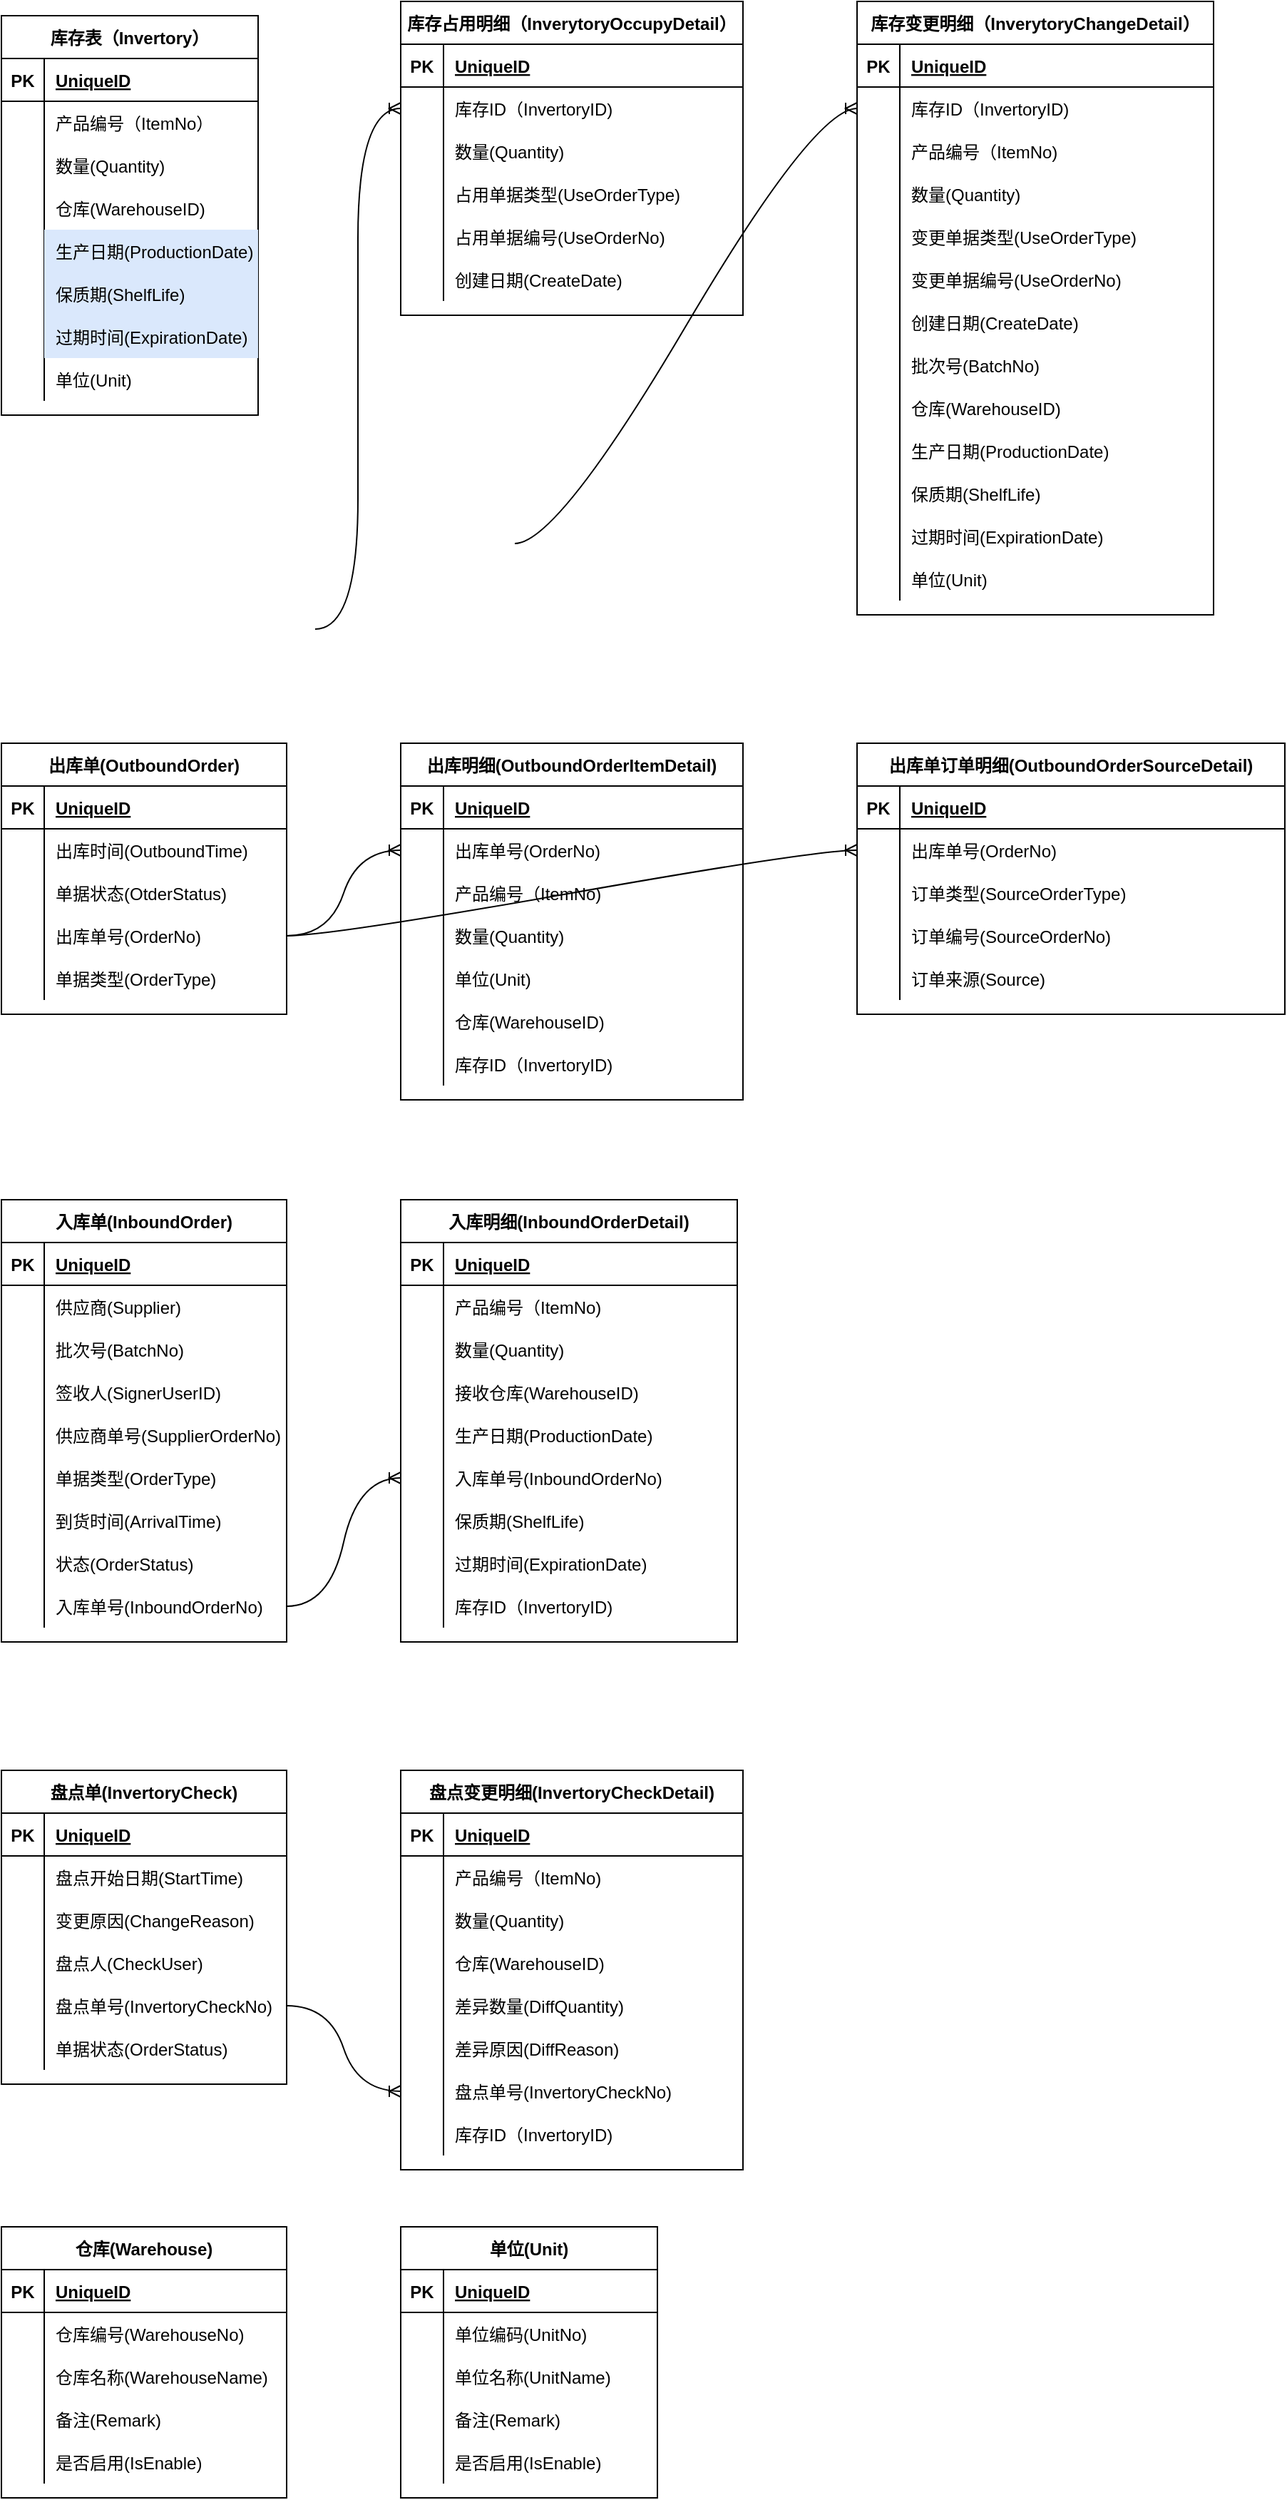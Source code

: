 <mxfile version="15.5.9" type="github">
  <diagram id="qyNCEOek-9GPvB1zikmt" name="第 1 页">
    <mxGraphModel dx="1329" dy="802" grid="1" gridSize="10" guides="1" tooltips="1" connect="1" arrows="1" fold="1" page="1" pageScale="1" pageWidth="827" pageHeight="1169" math="0" shadow="0">
      <root>
        <mxCell id="0" />
        <mxCell id="1" parent="0" />
        <mxCell id="JVm-dus1VLN5er1PYlhd-5" value="库存表（Invertory）" style="shape=table;startSize=30;container=1;collapsible=1;childLayout=tableLayout;fixedRows=1;rowLines=0;fontStyle=1;align=center;resizeLast=1;rounded=0;" parent="1" vertex="1">
          <mxGeometry x="40" y="10" width="180" height="280" as="geometry" />
        </mxCell>
        <mxCell id="JVm-dus1VLN5er1PYlhd-6" value="" style="shape=partialRectangle;collapsible=0;dropTarget=0;pointerEvents=0;fillColor=none;top=0;left=0;bottom=1;right=0;points=[[0,0.5],[1,0.5]];portConstraint=eastwest;" parent="JVm-dus1VLN5er1PYlhd-5" vertex="1">
          <mxGeometry y="30" width="180" height="30" as="geometry" />
        </mxCell>
        <mxCell id="JVm-dus1VLN5er1PYlhd-7" value="PK" style="shape=partialRectangle;connectable=0;fillColor=none;top=0;left=0;bottom=0;right=0;fontStyle=1;overflow=hidden;" parent="JVm-dus1VLN5er1PYlhd-6" vertex="1">
          <mxGeometry width="30" height="30" as="geometry">
            <mxRectangle width="30" height="30" as="alternateBounds" />
          </mxGeometry>
        </mxCell>
        <mxCell id="JVm-dus1VLN5er1PYlhd-8" value="UniqueID" style="shape=partialRectangle;connectable=0;fillColor=none;top=0;left=0;bottom=0;right=0;align=left;spacingLeft=6;fontStyle=5;overflow=hidden;" parent="JVm-dus1VLN5er1PYlhd-6" vertex="1">
          <mxGeometry x="30" width="150" height="30" as="geometry">
            <mxRectangle width="150" height="30" as="alternateBounds" />
          </mxGeometry>
        </mxCell>
        <mxCell id="JVm-dus1VLN5er1PYlhd-193" style="shape=partialRectangle;collapsible=0;dropTarget=0;pointerEvents=0;fillColor=none;top=0;left=0;bottom=0;right=0;points=[[0,0.5],[1,0.5]];portConstraint=eastwest;" parent="JVm-dus1VLN5er1PYlhd-5" vertex="1">
          <mxGeometry y="60" width="180" height="30" as="geometry" />
        </mxCell>
        <mxCell id="JVm-dus1VLN5er1PYlhd-194" style="shape=partialRectangle;connectable=0;fillColor=none;top=0;left=0;bottom=0;right=0;editable=1;overflow=hidden;" parent="JVm-dus1VLN5er1PYlhd-193" vertex="1">
          <mxGeometry width="30" height="30" as="geometry">
            <mxRectangle width="30" height="30" as="alternateBounds" />
          </mxGeometry>
        </mxCell>
        <mxCell id="JVm-dus1VLN5er1PYlhd-195" value="产品编号（ItemNo）" style="shape=partialRectangle;connectable=0;fillColor=none;top=0;left=0;bottom=0;right=0;align=left;spacingLeft=6;overflow=hidden;" parent="JVm-dus1VLN5er1PYlhd-193" vertex="1">
          <mxGeometry x="30" width="150" height="30" as="geometry">
            <mxRectangle width="150" height="30" as="alternateBounds" />
          </mxGeometry>
        </mxCell>
        <mxCell id="JVm-dus1VLN5er1PYlhd-12" value="" style="shape=partialRectangle;collapsible=0;dropTarget=0;pointerEvents=0;fillColor=none;top=0;left=0;bottom=0;right=0;points=[[0,0.5],[1,0.5]];portConstraint=eastwest;" parent="JVm-dus1VLN5er1PYlhd-5" vertex="1">
          <mxGeometry y="90" width="180" height="30" as="geometry" />
        </mxCell>
        <mxCell id="JVm-dus1VLN5er1PYlhd-13" value="" style="shape=partialRectangle;connectable=0;fillColor=none;top=0;left=0;bottom=0;right=0;editable=1;overflow=hidden;" parent="JVm-dus1VLN5er1PYlhd-12" vertex="1">
          <mxGeometry width="30" height="30" as="geometry">
            <mxRectangle width="30" height="30" as="alternateBounds" />
          </mxGeometry>
        </mxCell>
        <mxCell id="JVm-dus1VLN5er1PYlhd-14" value="数量(Quantity)" style="shape=partialRectangle;connectable=0;fillColor=none;top=0;left=0;bottom=0;right=0;align=left;spacingLeft=6;overflow=hidden;" parent="JVm-dus1VLN5er1PYlhd-12" vertex="1">
          <mxGeometry x="30" width="150" height="30" as="geometry">
            <mxRectangle width="150" height="30" as="alternateBounds" />
          </mxGeometry>
        </mxCell>
        <mxCell id="JVm-dus1VLN5er1PYlhd-15" value="" style="shape=partialRectangle;collapsible=0;dropTarget=0;pointerEvents=0;fillColor=none;top=0;left=0;bottom=0;right=0;points=[[0,0.5],[1,0.5]];portConstraint=eastwest;" parent="JVm-dus1VLN5er1PYlhd-5" vertex="1">
          <mxGeometry y="120" width="180" height="30" as="geometry" />
        </mxCell>
        <mxCell id="JVm-dus1VLN5er1PYlhd-16" value="" style="shape=partialRectangle;connectable=0;fillColor=none;top=0;left=0;bottom=0;right=0;editable=1;overflow=hidden;" parent="JVm-dus1VLN5er1PYlhd-15" vertex="1">
          <mxGeometry width="30" height="30" as="geometry">
            <mxRectangle width="30" height="30" as="alternateBounds" />
          </mxGeometry>
        </mxCell>
        <mxCell id="JVm-dus1VLN5er1PYlhd-17" value="仓库(WarehouseID)" style="shape=partialRectangle;connectable=0;fillColor=none;top=0;left=0;bottom=0;right=0;align=left;spacingLeft=6;overflow=hidden;" parent="JVm-dus1VLN5er1PYlhd-15" vertex="1">
          <mxGeometry x="30" width="150" height="30" as="geometry">
            <mxRectangle width="150" height="30" as="alternateBounds" />
          </mxGeometry>
        </mxCell>
        <mxCell id="JVm-dus1VLN5er1PYlhd-190" style="shape=partialRectangle;collapsible=0;dropTarget=0;pointerEvents=0;fillColor=none;top=0;left=0;bottom=0;right=0;points=[[0,0.5],[1,0.5]];portConstraint=eastwest;" parent="JVm-dus1VLN5er1PYlhd-5" vertex="1">
          <mxGeometry y="150" width="180" height="30" as="geometry" />
        </mxCell>
        <mxCell id="JVm-dus1VLN5er1PYlhd-191" style="shape=partialRectangle;connectable=0;fillColor=none;top=0;left=0;bottom=0;right=0;editable=1;overflow=hidden;" parent="JVm-dus1VLN5er1PYlhd-190" vertex="1">
          <mxGeometry width="30" height="30" as="geometry">
            <mxRectangle width="30" height="30" as="alternateBounds" />
          </mxGeometry>
        </mxCell>
        <mxCell id="JVm-dus1VLN5er1PYlhd-192" value="生产日期(ProductionDate)" style="shape=partialRectangle;connectable=0;fillColor=#dae8fc;top=0;left=0;bottom=0;right=0;align=left;spacingLeft=6;overflow=hidden;strokeColor=#6c8ebf;" parent="JVm-dus1VLN5er1PYlhd-190" vertex="1">
          <mxGeometry x="30" width="150" height="30" as="geometry">
            <mxRectangle width="150" height="30" as="alternateBounds" />
          </mxGeometry>
        </mxCell>
        <mxCell id="JVm-dus1VLN5er1PYlhd-196" style="shape=partialRectangle;collapsible=0;dropTarget=0;pointerEvents=0;fillColor=none;top=0;left=0;bottom=0;right=0;points=[[0,0.5],[1,0.5]];portConstraint=eastwest;" parent="JVm-dus1VLN5er1PYlhd-5" vertex="1">
          <mxGeometry y="180" width="180" height="30" as="geometry" />
        </mxCell>
        <mxCell id="JVm-dus1VLN5er1PYlhd-197" style="shape=partialRectangle;connectable=0;fillColor=none;top=0;left=0;bottom=0;right=0;editable=1;overflow=hidden;" parent="JVm-dus1VLN5er1PYlhd-196" vertex="1">
          <mxGeometry width="30" height="30" as="geometry">
            <mxRectangle width="30" height="30" as="alternateBounds" />
          </mxGeometry>
        </mxCell>
        <mxCell id="JVm-dus1VLN5er1PYlhd-198" value="保质期(ShelfLife)" style="shape=partialRectangle;connectable=0;fillColor=#dae8fc;top=0;left=0;bottom=0;right=0;align=left;spacingLeft=6;overflow=hidden;strokeColor=#6c8ebf;" parent="JVm-dus1VLN5er1PYlhd-196" vertex="1">
          <mxGeometry x="30" width="150" height="30" as="geometry">
            <mxRectangle width="150" height="30" as="alternateBounds" />
          </mxGeometry>
        </mxCell>
        <mxCell id="JVm-dus1VLN5er1PYlhd-199" style="shape=partialRectangle;collapsible=0;dropTarget=0;pointerEvents=0;fillColor=none;top=0;left=0;bottom=0;right=0;points=[[0,0.5],[1,0.5]];portConstraint=eastwest;" parent="JVm-dus1VLN5er1PYlhd-5" vertex="1">
          <mxGeometry y="210" width="180" height="30" as="geometry" />
        </mxCell>
        <mxCell id="JVm-dus1VLN5er1PYlhd-200" style="shape=partialRectangle;connectable=0;fillColor=none;top=0;left=0;bottom=0;right=0;editable=1;overflow=hidden;" parent="JVm-dus1VLN5er1PYlhd-199" vertex="1">
          <mxGeometry width="30" height="30" as="geometry">
            <mxRectangle width="30" height="30" as="alternateBounds" />
          </mxGeometry>
        </mxCell>
        <mxCell id="JVm-dus1VLN5er1PYlhd-201" value="过期时间(ExpirationDate)" style="shape=partialRectangle;connectable=0;fillColor=#dae8fc;top=0;left=0;bottom=0;right=0;align=left;spacingLeft=6;overflow=hidden;strokeColor=#6c8ebf;" parent="JVm-dus1VLN5er1PYlhd-199" vertex="1">
          <mxGeometry x="30" width="150" height="30" as="geometry">
            <mxRectangle width="150" height="30" as="alternateBounds" />
          </mxGeometry>
        </mxCell>
        <mxCell id="JVm-dus1VLN5er1PYlhd-226" style="shape=partialRectangle;collapsible=0;dropTarget=0;pointerEvents=0;fillColor=none;top=0;left=0;bottom=0;right=0;points=[[0,0.5],[1,0.5]];portConstraint=eastwest;" parent="JVm-dus1VLN5er1PYlhd-5" vertex="1">
          <mxGeometry y="240" width="180" height="30" as="geometry" />
        </mxCell>
        <mxCell id="JVm-dus1VLN5er1PYlhd-227" style="shape=partialRectangle;connectable=0;fillColor=none;top=0;left=0;bottom=0;right=0;editable=1;overflow=hidden;" parent="JVm-dus1VLN5er1PYlhd-226" vertex="1">
          <mxGeometry width="30" height="30" as="geometry">
            <mxRectangle width="30" height="30" as="alternateBounds" />
          </mxGeometry>
        </mxCell>
        <mxCell id="JVm-dus1VLN5er1PYlhd-228" value="单位(Unit)" style="shape=partialRectangle;connectable=0;fillColor=none;top=0;left=0;bottom=0;right=0;align=left;spacingLeft=6;overflow=hidden;" parent="JVm-dus1VLN5er1PYlhd-226" vertex="1">
          <mxGeometry x="30" width="150" height="30" as="geometry">
            <mxRectangle width="150" height="30" as="alternateBounds" />
          </mxGeometry>
        </mxCell>
        <mxCell id="JVm-dus1VLN5er1PYlhd-31" value="库存占用明细（InverytoryOccupyDetail）" style="shape=table;startSize=30;container=1;collapsible=1;childLayout=tableLayout;fixedRows=1;rowLines=0;fontStyle=1;align=center;resizeLast=1;" parent="1" vertex="1">
          <mxGeometry x="320" width="240" height="220" as="geometry" />
        </mxCell>
        <mxCell id="JVm-dus1VLN5er1PYlhd-32" value="" style="shape=partialRectangle;collapsible=0;dropTarget=0;pointerEvents=0;fillColor=none;top=0;left=0;bottom=1;right=0;points=[[0,0.5],[1,0.5]];portConstraint=eastwest;" parent="JVm-dus1VLN5er1PYlhd-31" vertex="1">
          <mxGeometry y="30" width="240" height="30" as="geometry" />
        </mxCell>
        <mxCell id="JVm-dus1VLN5er1PYlhd-33" value="PK" style="shape=partialRectangle;connectable=0;fillColor=none;top=0;left=0;bottom=0;right=0;fontStyle=1;overflow=hidden;" parent="JVm-dus1VLN5er1PYlhd-32" vertex="1">
          <mxGeometry width="30" height="30" as="geometry">
            <mxRectangle width="30" height="30" as="alternateBounds" />
          </mxGeometry>
        </mxCell>
        <mxCell id="JVm-dus1VLN5er1PYlhd-34" value="UniqueID" style="shape=partialRectangle;connectable=0;fillColor=none;top=0;left=0;bottom=0;right=0;align=left;spacingLeft=6;fontStyle=5;overflow=hidden;" parent="JVm-dus1VLN5er1PYlhd-32" vertex="1">
          <mxGeometry x="30" width="210" height="30" as="geometry">
            <mxRectangle width="210" height="30" as="alternateBounds" />
          </mxGeometry>
        </mxCell>
        <mxCell id="JVm-dus1VLN5er1PYlhd-35" value="" style="shape=partialRectangle;collapsible=0;dropTarget=0;pointerEvents=0;fillColor=none;top=0;left=0;bottom=0;right=0;points=[[0,0.5],[1,0.5]];portConstraint=eastwest;" parent="JVm-dus1VLN5er1PYlhd-31" vertex="1">
          <mxGeometry y="60" width="240" height="30" as="geometry" />
        </mxCell>
        <mxCell id="JVm-dus1VLN5er1PYlhd-36" value="" style="shape=partialRectangle;connectable=0;fillColor=none;top=0;left=0;bottom=0;right=0;editable=1;overflow=hidden;" parent="JVm-dus1VLN5er1PYlhd-35" vertex="1">
          <mxGeometry width="30" height="30" as="geometry">
            <mxRectangle width="30" height="30" as="alternateBounds" />
          </mxGeometry>
        </mxCell>
        <mxCell id="JVm-dus1VLN5er1PYlhd-37" value="库存ID（InvertoryID)" style="shape=partialRectangle;connectable=0;fillColor=none;top=0;left=0;bottom=0;right=0;align=left;spacingLeft=6;overflow=hidden;" parent="JVm-dus1VLN5er1PYlhd-35" vertex="1">
          <mxGeometry x="30" width="210" height="30" as="geometry">
            <mxRectangle width="210" height="30" as="alternateBounds" />
          </mxGeometry>
        </mxCell>
        <mxCell id="JVm-dus1VLN5er1PYlhd-38" value="" style="shape=partialRectangle;collapsible=0;dropTarget=0;pointerEvents=0;fillColor=none;top=0;left=0;bottom=0;right=0;points=[[0,0.5],[1,0.5]];portConstraint=eastwest;" parent="JVm-dus1VLN5er1PYlhd-31" vertex="1">
          <mxGeometry y="90" width="240" height="30" as="geometry" />
        </mxCell>
        <mxCell id="JVm-dus1VLN5er1PYlhd-39" value="" style="shape=partialRectangle;connectable=0;fillColor=none;top=0;left=0;bottom=0;right=0;editable=1;overflow=hidden;" parent="JVm-dus1VLN5er1PYlhd-38" vertex="1">
          <mxGeometry width="30" height="30" as="geometry">
            <mxRectangle width="30" height="30" as="alternateBounds" />
          </mxGeometry>
        </mxCell>
        <mxCell id="JVm-dus1VLN5er1PYlhd-40" value="数量(Quantity)" style="shape=partialRectangle;connectable=0;fillColor=none;top=0;left=0;bottom=0;right=0;align=left;spacingLeft=6;overflow=hidden;" parent="JVm-dus1VLN5er1PYlhd-38" vertex="1">
          <mxGeometry x="30" width="210" height="30" as="geometry">
            <mxRectangle width="210" height="30" as="alternateBounds" />
          </mxGeometry>
        </mxCell>
        <mxCell id="JVm-dus1VLN5er1PYlhd-41" value="" style="shape=partialRectangle;collapsible=0;dropTarget=0;pointerEvents=0;fillColor=none;top=0;left=0;bottom=0;right=0;points=[[0,0.5],[1,0.5]];portConstraint=eastwest;" parent="JVm-dus1VLN5er1PYlhd-31" vertex="1">
          <mxGeometry y="120" width="240" height="30" as="geometry" />
        </mxCell>
        <mxCell id="JVm-dus1VLN5er1PYlhd-42" value="" style="shape=partialRectangle;connectable=0;fillColor=none;top=0;left=0;bottom=0;right=0;editable=1;overflow=hidden;" parent="JVm-dus1VLN5er1PYlhd-41" vertex="1">
          <mxGeometry width="30" height="30" as="geometry">
            <mxRectangle width="30" height="30" as="alternateBounds" />
          </mxGeometry>
        </mxCell>
        <mxCell id="JVm-dus1VLN5er1PYlhd-43" value="占用单据类型(UseOrderType)" style="shape=partialRectangle;connectable=0;fillColor=none;top=0;left=0;bottom=0;right=0;align=left;spacingLeft=6;overflow=hidden;" parent="JVm-dus1VLN5er1PYlhd-41" vertex="1">
          <mxGeometry x="30" width="210" height="30" as="geometry">
            <mxRectangle width="210" height="30" as="alternateBounds" />
          </mxGeometry>
        </mxCell>
        <mxCell id="JVm-dus1VLN5er1PYlhd-214" style="shape=partialRectangle;collapsible=0;dropTarget=0;pointerEvents=0;fillColor=none;top=0;left=0;bottom=0;right=0;points=[[0,0.5],[1,0.5]];portConstraint=eastwest;" parent="JVm-dus1VLN5er1PYlhd-31" vertex="1">
          <mxGeometry y="150" width="240" height="30" as="geometry" />
        </mxCell>
        <mxCell id="JVm-dus1VLN5er1PYlhd-215" style="shape=partialRectangle;connectable=0;fillColor=none;top=0;left=0;bottom=0;right=0;editable=1;overflow=hidden;" parent="JVm-dus1VLN5er1PYlhd-214" vertex="1">
          <mxGeometry width="30" height="30" as="geometry">
            <mxRectangle width="30" height="30" as="alternateBounds" />
          </mxGeometry>
        </mxCell>
        <mxCell id="JVm-dus1VLN5er1PYlhd-216" value="占用单据编号(UseOrderNo)" style="shape=partialRectangle;connectable=0;fillColor=none;top=0;left=0;bottom=0;right=0;align=left;spacingLeft=6;overflow=hidden;" parent="JVm-dus1VLN5er1PYlhd-214" vertex="1">
          <mxGeometry x="30" width="210" height="30" as="geometry">
            <mxRectangle width="210" height="30" as="alternateBounds" />
          </mxGeometry>
        </mxCell>
        <mxCell id="JVm-dus1VLN5er1PYlhd-217" style="shape=partialRectangle;collapsible=0;dropTarget=0;pointerEvents=0;fillColor=none;top=0;left=0;bottom=0;right=0;points=[[0,0.5],[1,0.5]];portConstraint=eastwest;" parent="JVm-dus1VLN5er1PYlhd-31" vertex="1">
          <mxGeometry y="180" width="240" height="30" as="geometry" />
        </mxCell>
        <mxCell id="JVm-dus1VLN5er1PYlhd-218" style="shape=partialRectangle;connectable=0;fillColor=none;top=0;left=0;bottom=0;right=0;editable=1;overflow=hidden;" parent="JVm-dus1VLN5er1PYlhd-217" vertex="1">
          <mxGeometry width="30" height="30" as="geometry">
            <mxRectangle width="30" height="30" as="alternateBounds" />
          </mxGeometry>
        </mxCell>
        <mxCell id="JVm-dus1VLN5er1PYlhd-219" value="创建日期(CreateDate)" style="shape=partialRectangle;connectable=0;fillColor=none;top=0;left=0;bottom=0;right=0;align=left;spacingLeft=6;overflow=hidden;" parent="JVm-dus1VLN5er1PYlhd-217" vertex="1">
          <mxGeometry x="30" width="210" height="30" as="geometry">
            <mxRectangle width="210" height="30" as="alternateBounds" />
          </mxGeometry>
        </mxCell>
        <mxCell id="JVm-dus1VLN5er1PYlhd-44" value="库存变更明细（InverytoryChangeDetail）" style="shape=table;startSize=30;container=1;collapsible=1;childLayout=tableLayout;fixedRows=1;rowLines=0;fontStyle=1;align=center;resizeLast=1;" parent="1" vertex="1">
          <mxGeometry x="640" width="250" height="430" as="geometry" />
        </mxCell>
        <mxCell id="JVm-dus1VLN5er1PYlhd-45" value="" style="shape=partialRectangle;collapsible=0;dropTarget=0;pointerEvents=0;fillColor=none;top=0;left=0;bottom=1;right=0;points=[[0,0.5],[1,0.5]];portConstraint=eastwest;" parent="JVm-dus1VLN5er1PYlhd-44" vertex="1">
          <mxGeometry y="30" width="250" height="30" as="geometry" />
        </mxCell>
        <mxCell id="JVm-dus1VLN5er1PYlhd-46" value="PK" style="shape=partialRectangle;connectable=0;fillColor=none;top=0;left=0;bottom=0;right=0;fontStyle=1;overflow=hidden;" parent="JVm-dus1VLN5er1PYlhd-45" vertex="1">
          <mxGeometry width="30" height="30" as="geometry">
            <mxRectangle width="30" height="30" as="alternateBounds" />
          </mxGeometry>
        </mxCell>
        <mxCell id="JVm-dus1VLN5er1PYlhd-47" value="UniqueID" style="shape=partialRectangle;connectable=0;fillColor=none;top=0;left=0;bottom=0;right=0;align=left;spacingLeft=6;fontStyle=5;overflow=hidden;" parent="JVm-dus1VLN5er1PYlhd-45" vertex="1">
          <mxGeometry x="30" width="220" height="30" as="geometry">
            <mxRectangle width="220" height="30" as="alternateBounds" />
          </mxGeometry>
        </mxCell>
        <mxCell id="JVm-dus1VLN5er1PYlhd-48" value="" style="shape=partialRectangle;collapsible=0;dropTarget=0;pointerEvents=0;fillColor=none;top=0;left=0;bottom=0;right=0;points=[[0,0.5],[1,0.5]];portConstraint=eastwest;" parent="JVm-dus1VLN5er1PYlhd-44" vertex="1">
          <mxGeometry y="60" width="250" height="30" as="geometry" />
        </mxCell>
        <mxCell id="JVm-dus1VLN5er1PYlhd-49" value="" style="shape=partialRectangle;connectable=0;fillColor=none;top=0;left=0;bottom=0;right=0;editable=1;overflow=hidden;" parent="JVm-dus1VLN5er1PYlhd-48" vertex="1">
          <mxGeometry width="30" height="30" as="geometry">
            <mxRectangle width="30" height="30" as="alternateBounds" />
          </mxGeometry>
        </mxCell>
        <mxCell id="JVm-dus1VLN5er1PYlhd-50" value="库存ID（InvertoryID)" style="shape=partialRectangle;connectable=0;fillColor=none;top=0;left=0;bottom=0;right=0;align=left;spacingLeft=6;overflow=hidden;" parent="JVm-dus1VLN5er1PYlhd-48" vertex="1">
          <mxGeometry x="30" width="220" height="30" as="geometry">
            <mxRectangle width="220" height="30" as="alternateBounds" />
          </mxGeometry>
        </mxCell>
        <mxCell id="HePMVwJfCSXgWBLuTBTa-32" style="shape=partialRectangle;collapsible=0;dropTarget=0;pointerEvents=0;fillColor=none;top=0;left=0;bottom=0;right=0;points=[[0,0.5],[1,0.5]];portConstraint=eastwest;" vertex="1" parent="JVm-dus1VLN5er1PYlhd-44">
          <mxGeometry y="90" width="250" height="30" as="geometry" />
        </mxCell>
        <mxCell id="HePMVwJfCSXgWBLuTBTa-33" style="shape=partialRectangle;connectable=0;fillColor=none;top=0;left=0;bottom=0;right=0;editable=1;overflow=hidden;" vertex="1" parent="HePMVwJfCSXgWBLuTBTa-32">
          <mxGeometry width="30" height="30" as="geometry">
            <mxRectangle width="30" height="30" as="alternateBounds" />
          </mxGeometry>
        </mxCell>
        <mxCell id="HePMVwJfCSXgWBLuTBTa-34" value="产品编号（ItemNo)" style="shape=partialRectangle;connectable=0;fillColor=none;top=0;left=0;bottom=0;right=0;align=left;spacingLeft=6;overflow=hidden;" vertex="1" parent="HePMVwJfCSXgWBLuTBTa-32">
          <mxGeometry x="30" width="220" height="30" as="geometry">
            <mxRectangle width="220" height="30" as="alternateBounds" />
          </mxGeometry>
        </mxCell>
        <mxCell id="JVm-dus1VLN5er1PYlhd-51" value="" style="shape=partialRectangle;collapsible=0;dropTarget=0;pointerEvents=0;fillColor=none;top=0;left=0;bottom=0;right=0;points=[[0,0.5],[1,0.5]];portConstraint=eastwest;" parent="JVm-dus1VLN5er1PYlhd-44" vertex="1">
          <mxGeometry y="120" width="250" height="30" as="geometry" />
        </mxCell>
        <mxCell id="JVm-dus1VLN5er1PYlhd-52" value="" style="shape=partialRectangle;connectable=0;fillColor=none;top=0;left=0;bottom=0;right=0;editable=1;overflow=hidden;" parent="JVm-dus1VLN5er1PYlhd-51" vertex="1">
          <mxGeometry width="30" height="30" as="geometry">
            <mxRectangle width="30" height="30" as="alternateBounds" />
          </mxGeometry>
        </mxCell>
        <mxCell id="JVm-dus1VLN5er1PYlhd-53" value="数量(Quantity)" style="shape=partialRectangle;connectable=0;fillColor=none;top=0;left=0;bottom=0;right=0;align=left;spacingLeft=6;overflow=hidden;" parent="JVm-dus1VLN5er1PYlhd-51" vertex="1">
          <mxGeometry x="30" width="220" height="30" as="geometry">
            <mxRectangle width="220" height="30" as="alternateBounds" />
          </mxGeometry>
        </mxCell>
        <mxCell id="JVm-dus1VLN5er1PYlhd-54" value="" style="shape=partialRectangle;collapsible=0;dropTarget=0;pointerEvents=0;fillColor=none;top=0;left=0;bottom=0;right=0;points=[[0,0.5],[1,0.5]];portConstraint=eastwest;" parent="JVm-dus1VLN5er1PYlhd-44" vertex="1">
          <mxGeometry y="150" width="250" height="30" as="geometry" />
        </mxCell>
        <mxCell id="JVm-dus1VLN5er1PYlhd-55" value="" style="shape=partialRectangle;connectable=0;fillColor=none;top=0;left=0;bottom=0;right=0;editable=1;overflow=hidden;" parent="JVm-dus1VLN5er1PYlhd-54" vertex="1">
          <mxGeometry width="30" height="30" as="geometry">
            <mxRectangle width="30" height="30" as="alternateBounds" />
          </mxGeometry>
        </mxCell>
        <mxCell id="JVm-dus1VLN5er1PYlhd-56" value="变更单据类型(UseOrderType)" style="shape=partialRectangle;connectable=0;fillColor=none;top=0;left=0;bottom=0;right=0;align=left;spacingLeft=6;overflow=hidden;" parent="JVm-dus1VLN5er1PYlhd-54" vertex="1">
          <mxGeometry x="30" width="220" height="30" as="geometry">
            <mxRectangle width="220" height="30" as="alternateBounds" />
          </mxGeometry>
        </mxCell>
        <mxCell id="JVm-dus1VLN5er1PYlhd-220" style="shape=partialRectangle;collapsible=0;dropTarget=0;pointerEvents=0;fillColor=none;top=0;left=0;bottom=0;right=0;points=[[0,0.5],[1,0.5]];portConstraint=eastwest;" parent="JVm-dus1VLN5er1PYlhd-44" vertex="1">
          <mxGeometry y="180" width="250" height="30" as="geometry" />
        </mxCell>
        <mxCell id="JVm-dus1VLN5er1PYlhd-221" style="shape=partialRectangle;connectable=0;fillColor=none;top=0;left=0;bottom=0;right=0;editable=1;overflow=hidden;" parent="JVm-dus1VLN5er1PYlhd-220" vertex="1">
          <mxGeometry width="30" height="30" as="geometry">
            <mxRectangle width="30" height="30" as="alternateBounds" />
          </mxGeometry>
        </mxCell>
        <mxCell id="JVm-dus1VLN5er1PYlhd-222" value="变更单据编号(UseOrderNo)" style="shape=partialRectangle;connectable=0;fillColor=none;top=0;left=0;bottom=0;right=0;align=left;spacingLeft=6;overflow=hidden;" parent="JVm-dus1VLN5er1PYlhd-220" vertex="1">
          <mxGeometry x="30" width="220" height="30" as="geometry">
            <mxRectangle width="220" height="30" as="alternateBounds" />
          </mxGeometry>
        </mxCell>
        <mxCell id="JVm-dus1VLN5er1PYlhd-223" style="shape=partialRectangle;collapsible=0;dropTarget=0;pointerEvents=0;fillColor=none;top=0;left=0;bottom=0;right=0;points=[[0,0.5],[1,0.5]];portConstraint=eastwest;" parent="JVm-dus1VLN5er1PYlhd-44" vertex="1">
          <mxGeometry y="210" width="250" height="30" as="geometry" />
        </mxCell>
        <mxCell id="JVm-dus1VLN5er1PYlhd-224" style="shape=partialRectangle;connectable=0;fillColor=none;top=0;left=0;bottom=0;right=0;editable=1;overflow=hidden;" parent="JVm-dus1VLN5er1PYlhd-223" vertex="1">
          <mxGeometry width="30" height="30" as="geometry">
            <mxRectangle width="30" height="30" as="alternateBounds" />
          </mxGeometry>
        </mxCell>
        <mxCell id="JVm-dus1VLN5er1PYlhd-225" value="创建日期(CreateDate)" style="shape=partialRectangle;connectable=0;fillColor=none;top=0;left=0;bottom=0;right=0;align=left;spacingLeft=6;overflow=hidden;" parent="JVm-dus1VLN5er1PYlhd-223" vertex="1">
          <mxGeometry x="30" width="220" height="30" as="geometry">
            <mxRectangle width="220" height="30" as="alternateBounds" />
          </mxGeometry>
        </mxCell>
        <mxCell id="JVm-dus1VLN5er1PYlhd-229" style="shape=partialRectangle;collapsible=0;dropTarget=0;pointerEvents=0;fillColor=none;top=0;left=0;bottom=0;right=0;points=[[0,0.5],[1,0.5]];portConstraint=eastwest;" parent="JVm-dus1VLN5er1PYlhd-44" vertex="1">
          <mxGeometry y="240" width="250" height="30" as="geometry" />
        </mxCell>
        <mxCell id="JVm-dus1VLN5er1PYlhd-230" style="shape=partialRectangle;connectable=0;fillColor=none;top=0;left=0;bottom=0;right=0;editable=1;overflow=hidden;" parent="JVm-dus1VLN5er1PYlhd-229" vertex="1">
          <mxGeometry width="30" height="30" as="geometry">
            <mxRectangle width="30" height="30" as="alternateBounds" />
          </mxGeometry>
        </mxCell>
        <mxCell id="JVm-dus1VLN5er1PYlhd-231" value="批次号(BatchNo)" style="shape=partialRectangle;connectable=0;fillColor=none;top=0;left=0;bottom=0;right=0;align=left;spacingLeft=6;overflow=hidden;" parent="JVm-dus1VLN5er1PYlhd-229" vertex="1">
          <mxGeometry x="30" width="220" height="30" as="geometry">
            <mxRectangle width="220" height="30" as="alternateBounds" />
          </mxGeometry>
        </mxCell>
        <mxCell id="HePMVwJfCSXgWBLuTBTa-10" style="shape=partialRectangle;collapsible=0;dropTarget=0;pointerEvents=0;fillColor=none;top=0;left=0;bottom=0;right=0;points=[[0,0.5],[1,0.5]];portConstraint=eastwest;" vertex="1" parent="JVm-dus1VLN5er1PYlhd-44">
          <mxGeometry y="270" width="250" height="30" as="geometry" />
        </mxCell>
        <mxCell id="HePMVwJfCSXgWBLuTBTa-11" style="shape=partialRectangle;connectable=0;fillColor=none;top=0;left=0;bottom=0;right=0;editable=1;overflow=hidden;" vertex="1" parent="HePMVwJfCSXgWBLuTBTa-10">
          <mxGeometry width="30" height="30" as="geometry">
            <mxRectangle width="30" height="30" as="alternateBounds" />
          </mxGeometry>
        </mxCell>
        <mxCell id="HePMVwJfCSXgWBLuTBTa-12" value="仓库(WarehouseID)" style="shape=partialRectangle;connectable=0;fillColor=none;top=0;left=0;bottom=0;right=0;align=left;spacingLeft=6;overflow=hidden;" vertex="1" parent="HePMVwJfCSXgWBLuTBTa-10">
          <mxGeometry x="30" width="220" height="30" as="geometry">
            <mxRectangle width="220" height="30" as="alternateBounds" />
          </mxGeometry>
        </mxCell>
        <mxCell id="HePMVwJfCSXgWBLuTBTa-35" style="shape=partialRectangle;collapsible=0;dropTarget=0;pointerEvents=0;fillColor=none;top=0;left=0;bottom=0;right=0;points=[[0,0.5],[1,0.5]];portConstraint=eastwest;" vertex="1" parent="JVm-dus1VLN5er1PYlhd-44">
          <mxGeometry y="300" width="250" height="30" as="geometry" />
        </mxCell>
        <mxCell id="HePMVwJfCSXgWBLuTBTa-36" style="shape=partialRectangle;connectable=0;fillColor=none;top=0;left=0;bottom=0;right=0;editable=1;overflow=hidden;" vertex="1" parent="HePMVwJfCSXgWBLuTBTa-35">
          <mxGeometry width="30" height="30" as="geometry">
            <mxRectangle width="30" height="30" as="alternateBounds" />
          </mxGeometry>
        </mxCell>
        <mxCell id="HePMVwJfCSXgWBLuTBTa-37" value="生产日期(ProductionDate)" style="shape=partialRectangle;connectable=0;fillColor=none;top=0;left=0;bottom=0;right=0;align=left;spacingLeft=6;overflow=hidden;" vertex="1" parent="HePMVwJfCSXgWBLuTBTa-35">
          <mxGeometry x="30" width="220" height="30" as="geometry">
            <mxRectangle width="220" height="30" as="alternateBounds" />
          </mxGeometry>
        </mxCell>
        <mxCell id="HePMVwJfCSXgWBLuTBTa-4" style="shape=partialRectangle;collapsible=0;dropTarget=0;pointerEvents=0;fillColor=none;top=0;left=0;bottom=0;right=0;points=[[0,0.5],[1,0.5]];portConstraint=eastwest;" vertex="1" parent="JVm-dus1VLN5er1PYlhd-44">
          <mxGeometry y="330" width="250" height="30" as="geometry" />
        </mxCell>
        <mxCell id="HePMVwJfCSXgWBLuTBTa-5" style="shape=partialRectangle;connectable=0;fillColor=none;top=0;left=0;bottom=0;right=0;editable=1;overflow=hidden;" vertex="1" parent="HePMVwJfCSXgWBLuTBTa-4">
          <mxGeometry width="30" height="30" as="geometry">
            <mxRectangle width="30" height="30" as="alternateBounds" />
          </mxGeometry>
        </mxCell>
        <mxCell id="HePMVwJfCSXgWBLuTBTa-6" value="保质期(ShelfLife)" style="shape=partialRectangle;connectable=0;fillColor=none;top=0;left=0;bottom=0;right=0;align=left;spacingLeft=6;overflow=hidden;" vertex="1" parent="HePMVwJfCSXgWBLuTBTa-4">
          <mxGeometry x="30" width="220" height="30" as="geometry">
            <mxRectangle width="220" height="30" as="alternateBounds" />
          </mxGeometry>
        </mxCell>
        <mxCell id="HePMVwJfCSXgWBLuTBTa-1" style="shape=partialRectangle;collapsible=0;dropTarget=0;pointerEvents=0;fillColor=none;top=0;left=0;bottom=0;right=0;points=[[0,0.5],[1,0.5]];portConstraint=eastwest;" vertex="1" parent="JVm-dus1VLN5er1PYlhd-44">
          <mxGeometry y="360" width="250" height="30" as="geometry" />
        </mxCell>
        <mxCell id="HePMVwJfCSXgWBLuTBTa-2" style="shape=partialRectangle;connectable=0;fillColor=none;top=0;left=0;bottom=0;right=0;editable=1;overflow=hidden;" vertex="1" parent="HePMVwJfCSXgWBLuTBTa-1">
          <mxGeometry width="30" height="30" as="geometry">
            <mxRectangle width="30" height="30" as="alternateBounds" />
          </mxGeometry>
        </mxCell>
        <mxCell id="HePMVwJfCSXgWBLuTBTa-3" value="过期时间(ExpirationDate)" style="shape=partialRectangle;connectable=0;fillColor=none;top=0;left=0;bottom=0;right=0;align=left;spacingLeft=6;overflow=hidden;" vertex="1" parent="HePMVwJfCSXgWBLuTBTa-1">
          <mxGeometry x="30" width="220" height="30" as="geometry">
            <mxRectangle width="220" height="30" as="alternateBounds" />
          </mxGeometry>
        </mxCell>
        <mxCell id="HePMVwJfCSXgWBLuTBTa-13" style="shape=partialRectangle;collapsible=0;dropTarget=0;pointerEvents=0;fillColor=none;top=0;left=0;bottom=0;right=0;points=[[0,0.5],[1,0.5]];portConstraint=eastwest;" vertex="1" parent="JVm-dus1VLN5er1PYlhd-44">
          <mxGeometry y="390" width="250" height="30" as="geometry" />
        </mxCell>
        <mxCell id="HePMVwJfCSXgWBLuTBTa-14" style="shape=partialRectangle;connectable=0;fillColor=none;top=0;left=0;bottom=0;right=0;editable=1;overflow=hidden;" vertex="1" parent="HePMVwJfCSXgWBLuTBTa-13">
          <mxGeometry width="30" height="30" as="geometry">
            <mxRectangle width="30" height="30" as="alternateBounds" />
          </mxGeometry>
        </mxCell>
        <mxCell id="HePMVwJfCSXgWBLuTBTa-15" value="单位(Unit)" style="shape=partialRectangle;connectable=0;fillColor=none;top=0;left=0;bottom=0;right=0;align=left;spacingLeft=6;overflow=hidden;" vertex="1" parent="HePMVwJfCSXgWBLuTBTa-13">
          <mxGeometry x="30" width="220" height="30" as="geometry">
            <mxRectangle width="220" height="30" as="alternateBounds" />
          </mxGeometry>
        </mxCell>
        <mxCell id="JVm-dus1VLN5er1PYlhd-70" value="入库单(InboundOrder)" style="shape=table;startSize=30;container=1;collapsible=1;childLayout=tableLayout;fixedRows=1;rowLines=0;fontStyle=1;align=center;resizeLast=1;" parent="1" vertex="1">
          <mxGeometry x="40" y="840" width="200" height="310" as="geometry" />
        </mxCell>
        <mxCell id="JVm-dus1VLN5er1PYlhd-71" value="" style="shape=partialRectangle;collapsible=0;dropTarget=0;pointerEvents=0;fillColor=none;top=0;left=0;bottom=1;right=0;points=[[0,0.5],[1,0.5]];portConstraint=eastwest;" parent="JVm-dus1VLN5er1PYlhd-70" vertex="1">
          <mxGeometry y="30" width="200" height="30" as="geometry" />
        </mxCell>
        <mxCell id="JVm-dus1VLN5er1PYlhd-72" value="PK" style="shape=partialRectangle;connectable=0;fillColor=none;top=0;left=0;bottom=0;right=0;fontStyle=1;overflow=hidden;" parent="JVm-dus1VLN5er1PYlhd-71" vertex="1">
          <mxGeometry width="30" height="30" as="geometry">
            <mxRectangle width="30" height="30" as="alternateBounds" />
          </mxGeometry>
        </mxCell>
        <mxCell id="JVm-dus1VLN5er1PYlhd-73" value="UniqueID" style="shape=partialRectangle;connectable=0;fillColor=none;top=0;left=0;bottom=0;right=0;align=left;spacingLeft=6;fontStyle=5;overflow=hidden;" parent="JVm-dus1VLN5er1PYlhd-71" vertex="1">
          <mxGeometry x="30" width="170" height="30" as="geometry">
            <mxRectangle width="170" height="30" as="alternateBounds" />
          </mxGeometry>
        </mxCell>
        <mxCell id="JVm-dus1VLN5er1PYlhd-74" value="" style="shape=partialRectangle;collapsible=0;dropTarget=0;pointerEvents=0;fillColor=none;top=0;left=0;bottom=0;right=0;points=[[0,0.5],[1,0.5]];portConstraint=eastwest;" parent="JVm-dus1VLN5er1PYlhd-70" vertex="1">
          <mxGeometry y="60" width="200" height="30" as="geometry" />
        </mxCell>
        <mxCell id="JVm-dus1VLN5er1PYlhd-75" value="" style="shape=partialRectangle;connectable=0;fillColor=none;top=0;left=0;bottom=0;right=0;editable=1;overflow=hidden;" parent="JVm-dus1VLN5er1PYlhd-74" vertex="1">
          <mxGeometry width="30" height="30" as="geometry">
            <mxRectangle width="30" height="30" as="alternateBounds" />
          </mxGeometry>
        </mxCell>
        <mxCell id="JVm-dus1VLN5er1PYlhd-76" value="供应商(Supplier)" style="shape=partialRectangle;connectable=0;fillColor=none;top=0;left=0;bottom=0;right=0;align=left;spacingLeft=6;overflow=hidden;" parent="JVm-dus1VLN5er1PYlhd-74" vertex="1">
          <mxGeometry x="30" width="170" height="30" as="geometry">
            <mxRectangle width="170" height="30" as="alternateBounds" />
          </mxGeometry>
        </mxCell>
        <mxCell id="JVm-dus1VLN5er1PYlhd-77" value="" style="shape=partialRectangle;collapsible=0;dropTarget=0;pointerEvents=0;fillColor=none;top=0;left=0;bottom=0;right=0;points=[[0,0.5],[1,0.5]];portConstraint=eastwest;" parent="JVm-dus1VLN5er1PYlhd-70" vertex="1">
          <mxGeometry y="90" width="200" height="30" as="geometry" />
        </mxCell>
        <mxCell id="JVm-dus1VLN5er1PYlhd-78" value="" style="shape=partialRectangle;connectable=0;fillColor=none;top=0;left=0;bottom=0;right=0;editable=1;overflow=hidden;" parent="JVm-dus1VLN5er1PYlhd-77" vertex="1">
          <mxGeometry width="30" height="30" as="geometry">
            <mxRectangle width="30" height="30" as="alternateBounds" />
          </mxGeometry>
        </mxCell>
        <mxCell id="JVm-dus1VLN5er1PYlhd-79" value="批次号(BatchNo)" style="shape=partialRectangle;connectable=0;fillColor=none;top=0;left=0;bottom=0;right=0;align=left;spacingLeft=6;overflow=hidden;" parent="JVm-dus1VLN5er1PYlhd-77" vertex="1">
          <mxGeometry x="30" width="170" height="30" as="geometry">
            <mxRectangle width="170" height="30" as="alternateBounds" />
          </mxGeometry>
        </mxCell>
        <mxCell id="JVm-dus1VLN5er1PYlhd-80" value="" style="shape=partialRectangle;collapsible=0;dropTarget=0;pointerEvents=0;fillColor=none;top=0;left=0;bottom=0;right=0;points=[[0,0.5],[1,0.5]];portConstraint=eastwest;" parent="JVm-dus1VLN5er1PYlhd-70" vertex="1">
          <mxGeometry y="120" width="200" height="30" as="geometry" />
        </mxCell>
        <mxCell id="JVm-dus1VLN5er1PYlhd-81" value="" style="shape=partialRectangle;connectable=0;fillColor=none;top=0;left=0;bottom=0;right=0;editable=1;overflow=hidden;" parent="JVm-dus1VLN5er1PYlhd-80" vertex="1">
          <mxGeometry width="30" height="30" as="geometry">
            <mxRectangle width="30" height="30" as="alternateBounds" />
          </mxGeometry>
        </mxCell>
        <mxCell id="JVm-dus1VLN5er1PYlhd-82" value="签收人(SignerUserID)" style="shape=partialRectangle;connectable=0;fillColor=none;top=0;left=0;bottom=0;right=0;align=left;spacingLeft=6;overflow=hidden;" parent="JVm-dus1VLN5er1PYlhd-80" vertex="1">
          <mxGeometry x="30" width="170" height="30" as="geometry">
            <mxRectangle width="170" height="30" as="alternateBounds" />
          </mxGeometry>
        </mxCell>
        <mxCell id="JVm-dus1VLN5er1PYlhd-293" style="shape=partialRectangle;collapsible=0;dropTarget=0;pointerEvents=0;fillColor=none;top=0;left=0;bottom=0;right=0;points=[[0,0.5],[1,0.5]];portConstraint=eastwest;" parent="JVm-dus1VLN5er1PYlhd-70" vertex="1">
          <mxGeometry y="150" width="200" height="30" as="geometry" />
        </mxCell>
        <mxCell id="JVm-dus1VLN5er1PYlhd-294" style="shape=partialRectangle;connectable=0;fillColor=none;top=0;left=0;bottom=0;right=0;editable=1;overflow=hidden;" parent="JVm-dus1VLN5er1PYlhd-293" vertex="1">
          <mxGeometry width="30" height="30" as="geometry">
            <mxRectangle width="30" height="30" as="alternateBounds" />
          </mxGeometry>
        </mxCell>
        <mxCell id="JVm-dus1VLN5er1PYlhd-295" value="供应商单号(SupplierOrderNo)" style="shape=partialRectangle;connectable=0;fillColor=none;top=0;left=0;bottom=0;right=0;align=left;spacingLeft=6;overflow=hidden;" parent="JVm-dus1VLN5er1PYlhd-293" vertex="1">
          <mxGeometry x="30" width="170" height="30" as="geometry">
            <mxRectangle width="170" height="30" as="alternateBounds" />
          </mxGeometry>
        </mxCell>
        <mxCell id="JVm-dus1VLN5er1PYlhd-290" style="shape=partialRectangle;collapsible=0;dropTarget=0;pointerEvents=0;fillColor=none;top=0;left=0;bottom=0;right=0;points=[[0,0.5],[1,0.5]];portConstraint=eastwest;" parent="JVm-dus1VLN5er1PYlhd-70" vertex="1">
          <mxGeometry y="180" width="200" height="30" as="geometry" />
        </mxCell>
        <mxCell id="JVm-dus1VLN5er1PYlhd-291" style="shape=partialRectangle;connectable=0;fillColor=none;top=0;left=0;bottom=0;right=0;editable=1;overflow=hidden;" parent="JVm-dus1VLN5er1PYlhd-290" vertex="1">
          <mxGeometry width="30" height="30" as="geometry">
            <mxRectangle width="30" height="30" as="alternateBounds" />
          </mxGeometry>
        </mxCell>
        <mxCell id="JVm-dus1VLN5er1PYlhd-292" value="单据类型(OrderType)" style="shape=partialRectangle;connectable=0;fillColor=none;top=0;left=0;bottom=0;right=0;align=left;spacingLeft=6;overflow=hidden;" parent="JVm-dus1VLN5er1PYlhd-290" vertex="1">
          <mxGeometry x="30" width="170" height="30" as="geometry">
            <mxRectangle width="170" height="30" as="alternateBounds" />
          </mxGeometry>
        </mxCell>
        <mxCell id="JVm-dus1VLN5er1PYlhd-287" style="shape=partialRectangle;collapsible=0;dropTarget=0;pointerEvents=0;fillColor=none;top=0;left=0;bottom=0;right=0;points=[[0,0.5],[1,0.5]];portConstraint=eastwest;" parent="JVm-dus1VLN5er1PYlhd-70" vertex="1">
          <mxGeometry y="210" width="200" height="30" as="geometry" />
        </mxCell>
        <mxCell id="JVm-dus1VLN5er1PYlhd-288" style="shape=partialRectangle;connectable=0;fillColor=none;top=0;left=0;bottom=0;right=0;editable=1;overflow=hidden;" parent="JVm-dus1VLN5er1PYlhd-287" vertex="1">
          <mxGeometry width="30" height="30" as="geometry">
            <mxRectangle width="30" height="30" as="alternateBounds" />
          </mxGeometry>
        </mxCell>
        <mxCell id="JVm-dus1VLN5er1PYlhd-289" value="到货时间(ArrivalTime)" style="shape=partialRectangle;connectable=0;fillColor=none;top=0;left=0;bottom=0;right=0;align=left;spacingLeft=6;overflow=hidden;" parent="JVm-dus1VLN5er1PYlhd-287" vertex="1">
          <mxGeometry x="30" width="170" height="30" as="geometry">
            <mxRectangle width="170" height="30" as="alternateBounds" />
          </mxGeometry>
        </mxCell>
        <mxCell id="JVm-dus1VLN5er1PYlhd-284" style="shape=partialRectangle;collapsible=0;dropTarget=0;pointerEvents=0;fillColor=none;top=0;left=0;bottom=0;right=0;points=[[0,0.5],[1,0.5]];portConstraint=eastwest;" parent="JVm-dus1VLN5er1PYlhd-70" vertex="1">
          <mxGeometry y="240" width="200" height="30" as="geometry" />
        </mxCell>
        <mxCell id="JVm-dus1VLN5er1PYlhd-285" style="shape=partialRectangle;connectable=0;fillColor=none;top=0;left=0;bottom=0;right=0;editable=1;overflow=hidden;" parent="JVm-dus1VLN5er1PYlhd-284" vertex="1">
          <mxGeometry width="30" height="30" as="geometry">
            <mxRectangle width="30" height="30" as="alternateBounds" />
          </mxGeometry>
        </mxCell>
        <mxCell id="JVm-dus1VLN5er1PYlhd-286" value="状态(OrderStatus)" style="shape=partialRectangle;connectable=0;fillColor=none;top=0;left=0;bottom=0;right=0;align=left;spacingLeft=6;overflow=hidden;" parent="JVm-dus1VLN5er1PYlhd-284" vertex="1">
          <mxGeometry x="30" width="170" height="30" as="geometry">
            <mxRectangle width="170" height="30" as="alternateBounds" />
          </mxGeometry>
        </mxCell>
        <mxCell id="JVm-dus1VLN5er1PYlhd-296" style="shape=partialRectangle;collapsible=0;dropTarget=0;pointerEvents=0;fillColor=none;top=0;left=0;bottom=0;right=0;points=[[0,0.5],[1,0.5]];portConstraint=eastwest;" parent="JVm-dus1VLN5er1PYlhd-70" vertex="1">
          <mxGeometry y="270" width="200" height="30" as="geometry" />
        </mxCell>
        <mxCell id="JVm-dus1VLN5er1PYlhd-297" style="shape=partialRectangle;connectable=0;fillColor=none;top=0;left=0;bottom=0;right=0;editable=1;overflow=hidden;" parent="JVm-dus1VLN5er1PYlhd-296" vertex="1">
          <mxGeometry width="30" height="30" as="geometry">
            <mxRectangle width="30" height="30" as="alternateBounds" />
          </mxGeometry>
        </mxCell>
        <mxCell id="JVm-dus1VLN5er1PYlhd-298" value="入库单号(InboundOrderNo)" style="shape=partialRectangle;connectable=0;fillColor=none;top=0;left=0;bottom=0;right=0;align=left;spacingLeft=6;overflow=hidden;" parent="JVm-dus1VLN5er1PYlhd-296" vertex="1">
          <mxGeometry x="30" width="170" height="30" as="geometry">
            <mxRectangle width="170" height="30" as="alternateBounds" />
          </mxGeometry>
        </mxCell>
        <mxCell id="JVm-dus1VLN5er1PYlhd-83" value="入库明细(InboundOrderDetail)" style="shape=table;startSize=30;container=1;collapsible=1;childLayout=tableLayout;fixedRows=1;rowLines=0;fontStyle=1;align=center;resizeLast=1;" parent="1" vertex="1">
          <mxGeometry x="320" y="840" width="236" height="310" as="geometry" />
        </mxCell>
        <mxCell id="JVm-dus1VLN5er1PYlhd-84" value="" style="shape=partialRectangle;collapsible=0;dropTarget=0;pointerEvents=0;fillColor=none;top=0;left=0;bottom=1;right=0;points=[[0,0.5],[1,0.5]];portConstraint=eastwest;" parent="JVm-dus1VLN5er1PYlhd-83" vertex="1">
          <mxGeometry y="30" width="236" height="30" as="geometry" />
        </mxCell>
        <mxCell id="JVm-dus1VLN5er1PYlhd-85" value="PK" style="shape=partialRectangle;connectable=0;fillColor=none;top=0;left=0;bottom=0;right=0;fontStyle=1;overflow=hidden;" parent="JVm-dus1VLN5er1PYlhd-84" vertex="1">
          <mxGeometry width="30" height="30" as="geometry">
            <mxRectangle width="30" height="30" as="alternateBounds" />
          </mxGeometry>
        </mxCell>
        <mxCell id="JVm-dus1VLN5er1PYlhd-86" value="UniqueID" style="shape=partialRectangle;connectable=0;fillColor=none;top=0;left=0;bottom=0;right=0;align=left;spacingLeft=6;fontStyle=5;overflow=hidden;" parent="JVm-dus1VLN5er1PYlhd-84" vertex="1">
          <mxGeometry x="30" width="206" height="30" as="geometry">
            <mxRectangle width="206" height="30" as="alternateBounds" />
          </mxGeometry>
        </mxCell>
        <mxCell id="JVm-dus1VLN5er1PYlhd-87" value="" style="shape=partialRectangle;collapsible=0;dropTarget=0;pointerEvents=0;fillColor=none;top=0;left=0;bottom=0;right=0;points=[[0,0.5],[1,0.5]];portConstraint=eastwest;" parent="JVm-dus1VLN5er1PYlhd-83" vertex="1">
          <mxGeometry y="60" width="236" height="30" as="geometry" />
        </mxCell>
        <mxCell id="JVm-dus1VLN5er1PYlhd-88" value="" style="shape=partialRectangle;connectable=0;fillColor=none;top=0;left=0;bottom=0;right=0;editable=1;overflow=hidden;" parent="JVm-dus1VLN5er1PYlhd-87" vertex="1">
          <mxGeometry width="30" height="30" as="geometry">
            <mxRectangle width="30" height="30" as="alternateBounds" />
          </mxGeometry>
        </mxCell>
        <mxCell id="JVm-dus1VLN5er1PYlhd-89" value="产品编号（ItemNo)" style="shape=partialRectangle;connectable=0;fillColor=none;top=0;left=0;bottom=0;right=0;align=left;spacingLeft=6;overflow=hidden;" parent="JVm-dus1VLN5er1PYlhd-87" vertex="1">
          <mxGeometry x="30" width="206" height="30" as="geometry">
            <mxRectangle width="206" height="30" as="alternateBounds" />
          </mxGeometry>
        </mxCell>
        <mxCell id="JVm-dus1VLN5er1PYlhd-90" value="" style="shape=partialRectangle;collapsible=0;dropTarget=0;pointerEvents=0;fillColor=none;top=0;left=0;bottom=0;right=0;points=[[0,0.5],[1,0.5]];portConstraint=eastwest;" parent="JVm-dus1VLN5er1PYlhd-83" vertex="1">
          <mxGeometry y="90" width="236" height="30" as="geometry" />
        </mxCell>
        <mxCell id="JVm-dus1VLN5er1PYlhd-91" value="" style="shape=partialRectangle;connectable=0;fillColor=none;top=0;left=0;bottom=0;right=0;editable=1;overflow=hidden;" parent="JVm-dus1VLN5er1PYlhd-90" vertex="1">
          <mxGeometry width="30" height="30" as="geometry">
            <mxRectangle width="30" height="30" as="alternateBounds" />
          </mxGeometry>
        </mxCell>
        <mxCell id="JVm-dus1VLN5er1PYlhd-92" value="数量(Quantity)" style="shape=partialRectangle;connectable=0;fillColor=none;top=0;left=0;bottom=0;right=0;align=left;spacingLeft=6;overflow=hidden;" parent="JVm-dus1VLN5er1PYlhd-90" vertex="1">
          <mxGeometry x="30" width="206" height="30" as="geometry">
            <mxRectangle width="206" height="30" as="alternateBounds" />
          </mxGeometry>
        </mxCell>
        <mxCell id="JVm-dus1VLN5er1PYlhd-93" value="" style="shape=partialRectangle;collapsible=0;dropTarget=0;pointerEvents=0;fillColor=none;top=0;left=0;bottom=0;right=0;points=[[0,0.5],[1,0.5]];portConstraint=eastwest;" parent="JVm-dus1VLN5er1PYlhd-83" vertex="1">
          <mxGeometry y="120" width="236" height="30" as="geometry" />
        </mxCell>
        <mxCell id="JVm-dus1VLN5er1PYlhd-94" value="" style="shape=partialRectangle;connectable=0;fillColor=none;top=0;left=0;bottom=0;right=0;editable=1;overflow=hidden;" parent="JVm-dus1VLN5er1PYlhd-93" vertex="1">
          <mxGeometry width="30" height="30" as="geometry">
            <mxRectangle width="30" height="30" as="alternateBounds" />
          </mxGeometry>
        </mxCell>
        <mxCell id="JVm-dus1VLN5er1PYlhd-95" value="接收仓库(WarehouseID)" style="shape=partialRectangle;connectable=0;fillColor=none;top=0;left=0;bottom=0;right=0;align=left;spacingLeft=6;overflow=hidden;" parent="JVm-dus1VLN5er1PYlhd-93" vertex="1">
          <mxGeometry x="30" width="206" height="30" as="geometry">
            <mxRectangle width="206" height="30" as="alternateBounds" />
          </mxGeometry>
        </mxCell>
        <mxCell id="JVm-dus1VLN5er1PYlhd-299" style="shape=partialRectangle;collapsible=0;dropTarget=0;pointerEvents=0;fillColor=none;top=0;left=0;bottom=0;right=0;points=[[0,0.5],[1,0.5]];portConstraint=eastwest;" parent="JVm-dus1VLN5er1PYlhd-83" vertex="1">
          <mxGeometry y="150" width="236" height="30" as="geometry" />
        </mxCell>
        <mxCell id="JVm-dus1VLN5er1PYlhd-300" style="shape=partialRectangle;connectable=0;fillColor=none;top=0;left=0;bottom=0;right=0;editable=1;overflow=hidden;" parent="JVm-dus1VLN5er1PYlhd-299" vertex="1">
          <mxGeometry width="30" height="30" as="geometry">
            <mxRectangle width="30" height="30" as="alternateBounds" />
          </mxGeometry>
        </mxCell>
        <mxCell id="JVm-dus1VLN5er1PYlhd-301" value="生产日期(ProductionDate)" style="shape=partialRectangle;connectable=0;fillColor=none;top=0;left=0;bottom=0;right=0;align=left;spacingLeft=6;overflow=hidden;" parent="JVm-dus1VLN5er1PYlhd-299" vertex="1">
          <mxGeometry x="30" width="206" height="30" as="geometry">
            <mxRectangle width="206" height="30" as="alternateBounds" />
          </mxGeometry>
        </mxCell>
        <mxCell id="JVm-dus1VLN5er1PYlhd-325" style="shape=partialRectangle;collapsible=0;dropTarget=0;pointerEvents=0;fillColor=none;top=0;left=0;bottom=0;right=0;points=[[0,0.5],[1,0.5]];portConstraint=eastwest;" parent="JVm-dus1VLN5er1PYlhd-83" vertex="1">
          <mxGeometry y="180" width="236" height="30" as="geometry" />
        </mxCell>
        <mxCell id="JVm-dus1VLN5er1PYlhd-326" style="shape=partialRectangle;connectable=0;fillColor=none;top=0;left=0;bottom=0;right=0;editable=1;overflow=hidden;" parent="JVm-dus1VLN5er1PYlhd-325" vertex="1">
          <mxGeometry width="30" height="30" as="geometry">
            <mxRectangle width="30" height="30" as="alternateBounds" />
          </mxGeometry>
        </mxCell>
        <mxCell id="JVm-dus1VLN5er1PYlhd-327" value="入库单号(InboundOrderNo)" style="shape=partialRectangle;connectable=0;fillColor=none;top=0;left=0;bottom=0;right=0;align=left;spacingLeft=6;overflow=hidden;" parent="JVm-dus1VLN5er1PYlhd-325" vertex="1">
          <mxGeometry x="30" width="206" height="30" as="geometry">
            <mxRectangle width="206" height="30" as="alternateBounds" />
          </mxGeometry>
        </mxCell>
        <mxCell id="JVm-dus1VLN5er1PYlhd-305" style="shape=partialRectangle;collapsible=0;dropTarget=0;pointerEvents=0;fillColor=none;top=0;left=0;bottom=0;right=0;points=[[0,0.5],[1,0.5]];portConstraint=eastwest;" parent="JVm-dus1VLN5er1PYlhd-83" vertex="1">
          <mxGeometry y="210" width="236" height="30" as="geometry" />
        </mxCell>
        <mxCell id="JVm-dus1VLN5er1PYlhd-306" style="shape=partialRectangle;connectable=0;fillColor=none;top=0;left=0;bottom=0;right=0;editable=1;overflow=hidden;" parent="JVm-dus1VLN5er1PYlhd-305" vertex="1">
          <mxGeometry width="30" height="30" as="geometry">
            <mxRectangle width="30" height="30" as="alternateBounds" />
          </mxGeometry>
        </mxCell>
        <mxCell id="JVm-dus1VLN5er1PYlhd-307" value="保质期(ShelfLife)" style="shape=partialRectangle;connectable=0;fillColor=none;top=0;left=0;bottom=0;right=0;align=left;spacingLeft=6;overflow=hidden;" parent="JVm-dus1VLN5er1PYlhd-305" vertex="1">
          <mxGeometry x="30" width="206" height="30" as="geometry">
            <mxRectangle width="206" height="30" as="alternateBounds" />
          </mxGeometry>
        </mxCell>
        <mxCell id="HePMVwJfCSXgWBLuTBTa-41" style="shape=partialRectangle;collapsible=0;dropTarget=0;pointerEvents=0;fillColor=none;top=0;left=0;bottom=0;right=0;points=[[0,0.5],[1,0.5]];portConstraint=eastwest;" vertex="1" parent="JVm-dus1VLN5er1PYlhd-83">
          <mxGeometry y="240" width="236" height="30" as="geometry" />
        </mxCell>
        <mxCell id="HePMVwJfCSXgWBLuTBTa-42" style="shape=partialRectangle;connectable=0;fillColor=none;top=0;left=0;bottom=0;right=0;editable=1;overflow=hidden;" vertex="1" parent="HePMVwJfCSXgWBLuTBTa-41">
          <mxGeometry width="30" height="30" as="geometry">
            <mxRectangle width="30" height="30" as="alternateBounds" />
          </mxGeometry>
        </mxCell>
        <mxCell id="HePMVwJfCSXgWBLuTBTa-43" value="过期时间(ExpirationDate)" style="shape=partialRectangle;connectable=0;fillColor=none;top=0;left=0;bottom=0;right=0;align=left;spacingLeft=6;overflow=hidden;" vertex="1" parent="HePMVwJfCSXgWBLuTBTa-41">
          <mxGeometry x="30" width="206" height="30" as="geometry">
            <mxRectangle width="206" height="30" as="alternateBounds" />
          </mxGeometry>
        </mxCell>
        <mxCell id="HePMVwJfCSXgWBLuTBTa-44" style="shape=partialRectangle;collapsible=0;dropTarget=0;pointerEvents=0;fillColor=none;top=0;left=0;bottom=0;right=0;points=[[0,0.5],[1,0.5]];portConstraint=eastwest;" vertex="1" parent="JVm-dus1VLN5er1PYlhd-83">
          <mxGeometry y="270" width="236" height="30" as="geometry" />
        </mxCell>
        <mxCell id="HePMVwJfCSXgWBLuTBTa-45" style="shape=partialRectangle;connectable=0;fillColor=none;top=0;left=0;bottom=0;right=0;editable=1;overflow=hidden;" vertex="1" parent="HePMVwJfCSXgWBLuTBTa-44">
          <mxGeometry width="30" height="30" as="geometry">
            <mxRectangle width="30" height="30" as="alternateBounds" />
          </mxGeometry>
        </mxCell>
        <mxCell id="HePMVwJfCSXgWBLuTBTa-46" value="库存ID（InvertoryID)" style="shape=partialRectangle;connectable=0;fillColor=none;top=0;left=0;bottom=0;right=0;align=left;spacingLeft=6;overflow=hidden;" vertex="1" parent="HePMVwJfCSXgWBLuTBTa-44">
          <mxGeometry x="30" width="206" height="30" as="geometry">
            <mxRectangle width="206" height="30" as="alternateBounds" />
          </mxGeometry>
        </mxCell>
        <mxCell id="JVm-dus1VLN5er1PYlhd-120" value="出库单(OutboundOrder)" style="shape=table;startSize=30;container=1;collapsible=1;childLayout=tableLayout;fixedRows=1;rowLines=0;fontStyle=1;align=center;resizeLast=1;" parent="1" vertex="1">
          <mxGeometry x="40" y="520" width="200" height="190" as="geometry" />
        </mxCell>
        <mxCell id="JVm-dus1VLN5er1PYlhd-121" value="" style="shape=partialRectangle;collapsible=0;dropTarget=0;pointerEvents=0;fillColor=none;top=0;left=0;bottom=1;right=0;points=[[0,0.5],[1,0.5]];portConstraint=eastwest;" parent="JVm-dus1VLN5er1PYlhd-120" vertex="1">
          <mxGeometry y="30" width="200" height="30" as="geometry" />
        </mxCell>
        <mxCell id="JVm-dus1VLN5er1PYlhd-122" value="PK" style="shape=partialRectangle;connectable=0;fillColor=none;top=0;left=0;bottom=0;right=0;fontStyle=1;overflow=hidden;" parent="JVm-dus1VLN5er1PYlhd-121" vertex="1">
          <mxGeometry width="30" height="30" as="geometry">
            <mxRectangle width="30" height="30" as="alternateBounds" />
          </mxGeometry>
        </mxCell>
        <mxCell id="JVm-dus1VLN5er1PYlhd-123" value="UniqueID" style="shape=partialRectangle;connectable=0;fillColor=none;top=0;left=0;bottom=0;right=0;align=left;spacingLeft=6;fontStyle=5;overflow=hidden;" parent="JVm-dus1VLN5er1PYlhd-121" vertex="1">
          <mxGeometry x="30" width="170" height="30" as="geometry">
            <mxRectangle width="170" height="30" as="alternateBounds" />
          </mxGeometry>
        </mxCell>
        <mxCell id="JVm-dus1VLN5er1PYlhd-124" value="" style="shape=partialRectangle;collapsible=0;dropTarget=0;pointerEvents=0;fillColor=none;top=0;left=0;bottom=0;right=0;points=[[0,0.5],[1,0.5]];portConstraint=eastwest;" parent="JVm-dus1VLN5er1PYlhd-120" vertex="1">
          <mxGeometry y="60" width="200" height="30" as="geometry" />
        </mxCell>
        <mxCell id="JVm-dus1VLN5er1PYlhd-125" value="" style="shape=partialRectangle;connectable=0;fillColor=none;top=0;left=0;bottom=0;right=0;editable=1;overflow=hidden;" parent="JVm-dus1VLN5er1PYlhd-124" vertex="1">
          <mxGeometry width="30" height="30" as="geometry">
            <mxRectangle width="30" height="30" as="alternateBounds" />
          </mxGeometry>
        </mxCell>
        <mxCell id="JVm-dus1VLN5er1PYlhd-126" value="出库时间(OutboundTime)" style="shape=partialRectangle;connectable=0;fillColor=none;top=0;left=0;bottom=0;right=0;align=left;spacingLeft=6;overflow=hidden;" parent="JVm-dus1VLN5er1PYlhd-124" vertex="1">
          <mxGeometry x="30" width="170" height="30" as="geometry">
            <mxRectangle width="170" height="30" as="alternateBounds" />
          </mxGeometry>
        </mxCell>
        <mxCell id="JVm-dus1VLN5er1PYlhd-127" value="" style="shape=partialRectangle;collapsible=0;dropTarget=0;pointerEvents=0;fillColor=none;top=0;left=0;bottom=0;right=0;points=[[0,0.5],[1,0.5]];portConstraint=eastwest;" parent="JVm-dus1VLN5er1PYlhd-120" vertex="1">
          <mxGeometry y="90" width="200" height="30" as="geometry" />
        </mxCell>
        <mxCell id="JVm-dus1VLN5er1PYlhd-128" value="" style="shape=partialRectangle;connectable=0;fillColor=none;top=0;left=0;bottom=0;right=0;editable=1;overflow=hidden;" parent="JVm-dus1VLN5er1PYlhd-127" vertex="1">
          <mxGeometry width="30" height="30" as="geometry">
            <mxRectangle width="30" height="30" as="alternateBounds" />
          </mxGeometry>
        </mxCell>
        <mxCell id="JVm-dus1VLN5er1PYlhd-129" value="单据状态(OtderStatus)" style="shape=partialRectangle;connectable=0;fillColor=none;top=0;left=0;bottom=0;right=0;align=left;spacingLeft=6;overflow=hidden;" parent="JVm-dus1VLN5er1PYlhd-127" vertex="1">
          <mxGeometry x="30" width="170" height="30" as="geometry">
            <mxRectangle width="170" height="30" as="alternateBounds" />
          </mxGeometry>
        </mxCell>
        <mxCell id="JVm-dus1VLN5er1PYlhd-130" value="" style="shape=partialRectangle;collapsible=0;dropTarget=0;pointerEvents=0;fillColor=none;top=0;left=0;bottom=0;right=0;points=[[0,0.5],[1,0.5]];portConstraint=eastwest;" parent="JVm-dus1VLN5er1PYlhd-120" vertex="1">
          <mxGeometry y="120" width="200" height="30" as="geometry" />
        </mxCell>
        <mxCell id="JVm-dus1VLN5er1PYlhd-131" value="" style="shape=partialRectangle;connectable=0;fillColor=none;top=0;left=0;bottom=0;right=0;editable=1;overflow=hidden;" parent="JVm-dus1VLN5er1PYlhd-130" vertex="1">
          <mxGeometry width="30" height="30" as="geometry">
            <mxRectangle width="30" height="30" as="alternateBounds" />
          </mxGeometry>
        </mxCell>
        <mxCell id="JVm-dus1VLN5er1PYlhd-132" value="出库单号(OrderNo)" style="shape=partialRectangle;connectable=0;fillColor=none;top=0;left=0;bottom=0;right=0;align=left;spacingLeft=6;overflow=hidden;" parent="JVm-dus1VLN5er1PYlhd-130" vertex="1">
          <mxGeometry x="30" width="170" height="30" as="geometry">
            <mxRectangle width="170" height="30" as="alternateBounds" />
          </mxGeometry>
        </mxCell>
        <mxCell id="JVm-dus1VLN5er1PYlhd-238" style="shape=partialRectangle;collapsible=0;dropTarget=0;pointerEvents=0;fillColor=none;top=0;left=0;bottom=0;right=0;points=[[0,0.5],[1,0.5]];portConstraint=eastwest;" parent="JVm-dus1VLN5er1PYlhd-120" vertex="1">
          <mxGeometry y="150" width="200" height="30" as="geometry" />
        </mxCell>
        <mxCell id="JVm-dus1VLN5er1PYlhd-239" style="shape=partialRectangle;connectable=0;fillColor=none;top=0;left=0;bottom=0;right=0;editable=1;overflow=hidden;" parent="JVm-dus1VLN5er1PYlhd-238" vertex="1">
          <mxGeometry width="30" height="30" as="geometry">
            <mxRectangle width="30" height="30" as="alternateBounds" />
          </mxGeometry>
        </mxCell>
        <mxCell id="JVm-dus1VLN5er1PYlhd-240" value="单据类型(OrderType)" style="shape=partialRectangle;connectable=0;fillColor=none;top=0;left=0;bottom=0;right=0;align=left;spacingLeft=6;overflow=hidden;" parent="JVm-dus1VLN5er1PYlhd-238" vertex="1">
          <mxGeometry x="30" width="170" height="30" as="geometry">
            <mxRectangle width="170" height="30" as="alternateBounds" />
          </mxGeometry>
        </mxCell>
        <mxCell id="JVm-dus1VLN5er1PYlhd-133" value="出库明细(OutboundOrderItemDetail)" style="shape=table;startSize=30;container=1;collapsible=1;childLayout=tableLayout;fixedRows=1;rowLines=0;fontStyle=1;align=center;resizeLast=1;" parent="1" vertex="1">
          <mxGeometry x="320" y="520" width="240" height="250" as="geometry" />
        </mxCell>
        <mxCell id="JVm-dus1VLN5er1PYlhd-134" value="" style="shape=partialRectangle;collapsible=0;dropTarget=0;pointerEvents=0;fillColor=none;top=0;left=0;bottom=1;right=0;points=[[0,0.5],[1,0.5]];portConstraint=eastwest;" parent="JVm-dus1VLN5er1PYlhd-133" vertex="1">
          <mxGeometry y="30" width="240" height="30" as="geometry" />
        </mxCell>
        <mxCell id="JVm-dus1VLN5er1PYlhd-135" value="PK" style="shape=partialRectangle;connectable=0;fillColor=none;top=0;left=0;bottom=0;right=0;fontStyle=1;overflow=hidden;" parent="JVm-dus1VLN5er1PYlhd-134" vertex="1">
          <mxGeometry width="30" height="30" as="geometry">
            <mxRectangle width="30" height="30" as="alternateBounds" />
          </mxGeometry>
        </mxCell>
        <mxCell id="JVm-dus1VLN5er1PYlhd-136" value="UniqueID" style="shape=partialRectangle;connectable=0;fillColor=none;top=0;left=0;bottom=0;right=0;align=left;spacingLeft=6;fontStyle=5;overflow=hidden;" parent="JVm-dus1VLN5er1PYlhd-134" vertex="1">
          <mxGeometry x="30" width="210" height="30" as="geometry">
            <mxRectangle width="210" height="30" as="alternateBounds" />
          </mxGeometry>
        </mxCell>
        <mxCell id="JVm-dus1VLN5er1PYlhd-137" value="" style="shape=partialRectangle;collapsible=0;dropTarget=0;pointerEvents=0;fillColor=none;top=0;left=0;bottom=0;right=0;points=[[0,0.5],[1,0.5]];portConstraint=eastwest;" parent="JVm-dus1VLN5er1PYlhd-133" vertex="1">
          <mxGeometry y="60" width="240" height="30" as="geometry" />
        </mxCell>
        <mxCell id="JVm-dus1VLN5er1PYlhd-138" value="" style="shape=partialRectangle;connectable=0;fillColor=none;top=0;left=0;bottom=0;right=0;editable=1;overflow=hidden;" parent="JVm-dus1VLN5er1PYlhd-137" vertex="1">
          <mxGeometry width="30" height="30" as="geometry">
            <mxRectangle width="30" height="30" as="alternateBounds" />
          </mxGeometry>
        </mxCell>
        <mxCell id="JVm-dus1VLN5er1PYlhd-139" value="出库单号(OrderNo)" style="shape=partialRectangle;connectable=0;fillColor=none;top=0;left=0;bottom=0;right=0;align=left;spacingLeft=6;overflow=hidden;" parent="JVm-dus1VLN5er1PYlhd-137" vertex="1">
          <mxGeometry x="30" width="210" height="30" as="geometry">
            <mxRectangle width="210" height="30" as="alternateBounds" />
          </mxGeometry>
        </mxCell>
        <mxCell id="JVm-dus1VLN5er1PYlhd-140" value="" style="shape=partialRectangle;collapsible=0;dropTarget=0;pointerEvents=0;fillColor=none;top=0;left=0;bottom=0;right=0;points=[[0,0.5],[1,0.5]];portConstraint=eastwest;" parent="JVm-dus1VLN5er1PYlhd-133" vertex="1">
          <mxGeometry y="90" width="240" height="30" as="geometry" />
        </mxCell>
        <mxCell id="JVm-dus1VLN5er1PYlhd-141" value="" style="shape=partialRectangle;connectable=0;fillColor=none;top=0;left=0;bottom=0;right=0;editable=1;overflow=hidden;" parent="JVm-dus1VLN5er1PYlhd-140" vertex="1">
          <mxGeometry width="30" height="30" as="geometry">
            <mxRectangle width="30" height="30" as="alternateBounds" />
          </mxGeometry>
        </mxCell>
        <mxCell id="JVm-dus1VLN5er1PYlhd-142" value="产品编号（ItemNo)" style="shape=partialRectangle;connectable=0;fillColor=none;top=0;left=0;bottom=0;right=0;align=left;spacingLeft=6;overflow=hidden;" parent="JVm-dus1VLN5er1PYlhd-140" vertex="1">
          <mxGeometry x="30" width="210" height="30" as="geometry">
            <mxRectangle width="210" height="30" as="alternateBounds" />
          </mxGeometry>
        </mxCell>
        <mxCell id="JVm-dus1VLN5er1PYlhd-143" value="" style="shape=partialRectangle;collapsible=0;dropTarget=0;pointerEvents=0;fillColor=none;top=0;left=0;bottom=0;right=0;points=[[0,0.5],[1,0.5]];portConstraint=eastwest;" parent="JVm-dus1VLN5er1PYlhd-133" vertex="1">
          <mxGeometry y="120" width="240" height="30" as="geometry" />
        </mxCell>
        <mxCell id="JVm-dus1VLN5er1PYlhd-144" value="" style="shape=partialRectangle;connectable=0;fillColor=none;top=0;left=0;bottom=0;right=0;editable=1;overflow=hidden;" parent="JVm-dus1VLN5er1PYlhd-143" vertex="1">
          <mxGeometry width="30" height="30" as="geometry">
            <mxRectangle width="30" height="30" as="alternateBounds" />
          </mxGeometry>
        </mxCell>
        <mxCell id="JVm-dus1VLN5er1PYlhd-145" value="数量(Quantity)" style="shape=partialRectangle;connectable=0;fillColor=none;top=0;left=0;bottom=0;right=0;align=left;spacingLeft=6;overflow=hidden;" parent="JVm-dus1VLN5er1PYlhd-143" vertex="1">
          <mxGeometry x="30" width="210" height="30" as="geometry">
            <mxRectangle width="210" height="30" as="alternateBounds" />
          </mxGeometry>
        </mxCell>
        <mxCell id="JVm-dus1VLN5er1PYlhd-247" style="shape=partialRectangle;collapsible=0;dropTarget=0;pointerEvents=0;fillColor=none;top=0;left=0;bottom=0;right=0;points=[[0,0.5],[1,0.5]];portConstraint=eastwest;" parent="JVm-dus1VLN5er1PYlhd-133" vertex="1">
          <mxGeometry y="150" width="240" height="30" as="geometry" />
        </mxCell>
        <mxCell id="JVm-dus1VLN5er1PYlhd-248" style="shape=partialRectangle;connectable=0;fillColor=none;top=0;left=0;bottom=0;right=0;editable=1;overflow=hidden;" parent="JVm-dus1VLN5er1PYlhd-247" vertex="1">
          <mxGeometry width="30" height="30" as="geometry">
            <mxRectangle width="30" height="30" as="alternateBounds" />
          </mxGeometry>
        </mxCell>
        <mxCell id="JVm-dus1VLN5er1PYlhd-249" value="单位(Unit)" style="shape=partialRectangle;connectable=0;fillColor=none;top=0;left=0;bottom=0;right=0;align=left;spacingLeft=6;overflow=hidden;" parent="JVm-dus1VLN5er1PYlhd-247" vertex="1">
          <mxGeometry x="30" width="210" height="30" as="geometry">
            <mxRectangle width="210" height="30" as="alternateBounds" />
          </mxGeometry>
        </mxCell>
        <mxCell id="JVm-dus1VLN5er1PYlhd-244" style="shape=partialRectangle;collapsible=0;dropTarget=0;pointerEvents=0;fillColor=none;top=0;left=0;bottom=0;right=0;points=[[0,0.5],[1,0.5]];portConstraint=eastwest;" parent="JVm-dus1VLN5er1PYlhd-133" vertex="1">
          <mxGeometry y="180" width="240" height="30" as="geometry" />
        </mxCell>
        <mxCell id="JVm-dus1VLN5er1PYlhd-245" style="shape=partialRectangle;connectable=0;fillColor=none;top=0;left=0;bottom=0;right=0;editable=1;overflow=hidden;" parent="JVm-dus1VLN5er1PYlhd-244" vertex="1">
          <mxGeometry width="30" height="30" as="geometry">
            <mxRectangle width="30" height="30" as="alternateBounds" />
          </mxGeometry>
        </mxCell>
        <mxCell id="JVm-dus1VLN5er1PYlhd-246" value="仓库(WarehouseID)" style="shape=partialRectangle;connectable=0;fillColor=none;top=0;left=0;bottom=0;right=0;align=left;spacingLeft=6;overflow=hidden;" parent="JVm-dus1VLN5er1PYlhd-244" vertex="1">
          <mxGeometry x="30" width="210" height="30" as="geometry">
            <mxRectangle width="210" height="30" as="alternateBounds" />
          </mxGeometry>
        </mxCell>
        <mxCell id="HePMVwJfCSXgWBLuTBTa-38" style="shape=partialRectangle;collapsible=0;dropTarget=0;pointerEvents=0;fillColor=none;top=0;left=0;bottom=0;right=0;points=[[0,0.5],[1,0.5]];portConstraint=eastwest;" vertex="1" parent="JVm-dus1VLN5er1PYlhd-133">
          <mxGeometry y="210" width="240" height="30" as="geometry" />
        </mxCell>
        <mxCell id="HePMVwJfCSXgWBLuTBTa-39" style="shape=partialRectangle;connectable=0;fillColor=none;top=0;left=0;bottom=0;right=0;editable=1;overflow=hidden;" vertex="1" parent="HePMVwJfCSXgWBLuTBTa-38">
          <mxGeometry width="30" height="30" as="geometry">
            <mxRectangle width="30" height="30" as="alternateBounds" />
          </mxGeometry>
        </mxCell>
        <mxCell id="HePMVwJfCSXgWBLuTBTa-40" value="库存ID（InvertoryID)" style="shape=partialRectangle;connectable=0;fillColor=none;top=0;left=0;bottom=0;right=0;align=left;spacingLeft=6;overflow=hidden;" vertex="1" parent="HePMVwJfCSXgWBLuTBTa-38">
          <mxGeometry x="30" width="210" height="30" as="geometry">
            <mxRectangle width="210" height="30" as="alternateBounds" />
          </mxGeometry>
        </mxCell>
        <mxCell id="JVm-dus1VLN5er1PYlhd-146" value="出库单订单明细(OutboundOrderSourceDetail)" style="shape=table;startSize=30;container=1;collapsible=1;childLayout=tableLayout;fixedRows=1;rowLines=0;fontStyle=1;align=center;resizeLast=1;" parent="1" vertex="1">
          <mxGeometry x="640" y="520" width="300" height="190" as="geometry" />
        </mxCell>
        <mxCell id="JVm-dus1VLN5er1PYlhd-147" value="" style="shape=partialRectangle;collapsible=0;dropTarget=0;pointerEvents=0;fillColor=none;top=0;left=0;bottom=1;right=0;points=[[0,0.5],[1,0.5]];portConstraint=eastwest;" parent="JVm-dus1VLN5er1PYlhd-146" vertex="1">
          <mxGeometry y="30" width="300" height="30" as="geometry" />
        </mxCell>
        <mxCell id="JVm-dus1VLN5er1PYlhd-148" value="PK" style="shape=partialRectangle;connectable=0;fillColor=none;top=0;left=0;bottom=0;right=0;fontStyle=1;overflow=hidden;" parent="JVm-dus1VLN5er1PYlhd-147" vertex="1">
          <mxGeometry width="30" height="30" as="geometry">
            <mxRectangle width="30" height="30" as="alternateBounds" />
          </mxGeometry>
        </mxCell>
        <mxCell id="JVm-dus1VLN5er1PYlhd-149" value="UniqueID" style="shape=partialRectangle;connectable=0;fillColor=none;top=0;left=0;bottom=0;right=0;align=left;spacingLeft=6;fontStyle=5;overflow=hidden;" parent="JVm-dus1VLN5er1PYlhd-147" vertex="1">
          <mxGeometry x="30" width="270" height="30" as="geometry">
            <mxRectangle width="270" height="30" as="alternateBounds" />
          </mxGeometry>
        </mxCell>
        <mxCell id="JVm-dus1VLN5er1PYlhd-150" value="" style="shape=partialRectangle;collapsible=0;dropTarget=0;pointerEvents=0;fillColor=none;top=0;left=0;bottom=0;right=0;points=[[0,0.5],[1,0.5]];portConstraint=eastwest;" parent="JVm-dus1VLN5er1PYlhd-146" vertex="1">
          <mxGeometry y="60" width="300" height="30" as="geometry" />
        </mxCell>
        <mxCell id="JVm-dus1VLN5er1PYlhd-151" value="" style="shape=partialRectangle;connectable=0;fillColor=none;top=0;left=0;bottom=0;right=0;editable=1;overflow=hidden;" parent="JVm-dus1VLN5er1PYlhd-150" vertex="1">
          <mxGeometry width="30" height="30" as="geometry">
            <mxRectangle width="30" height="30" as="alternateBounds" />
          </mxGeometry>
        </mxCell>
        <mxCell id="JVm-dus1VLN5er1PYlhd-152" value="出库单号(OrderNo)" style="shape=partialRectangle;connectable=0;fillColor=none;top=0;left=0;bottom=0;right=0;align=left;spacingLeft=6;overflow=hidden;" parent="JVm-dus1VLN5er1PYlhd-150" vertex="1">
          <mxGeometry x="30" width="270" height="30" as="geometry">
            <mxRectangle width="270" height="30" as="alternateBounds" />
          </mxGeometry>
        </mxCell>
        <mxCell id="JVm-dus1VLN5er1PYlhd-153" value="" style="shape=partialRectangle;collapsible=0;dropTarget=0;pointerEvents=0;fillColor=none;top=0;left=0;bottom=0;right=0;points=[[0,0.5],[1,0.5]];portConstraint=eastwest;" parent="JVm-dus1VLN5er1PYlhd-146" vertex="1">
          <mxGeometry y="90" width="300" height="30" as="geometry" />
        </mxCell>
        <mxCell id="JVm-dus1VLN5er1PYlhd-154" value="" style="shape=partialRectangle;connectable=0;fillColor=none;top=0;left=0;bottom=0;right=0;editable=1;overflow=hidden;" parent="JVm-dus1VLN5er1PYlhd-153" vertex="1">
          <mxGeometry width="30" height="30" as="geometry">
            <mxRectangle width="30" height="30" as="alternateBounds" />
          </mxGeometry>
        </mxCell>
        <mxCell id="JVm-dus1VLN5er1PYlhd-155" value="订单类型(SourceOrderType)" style="shape=partialRectangle;connectable=0;fillColor=none;top=0;left=0;bottom=0;right=0;align=left;spacingLeft=6;overflow=hidden;" parent="JVm-dus1VLN5er1PYlhd-153" vertex="1">
          <mxGeometry x="30" width="270" height="30" as="geometry">
            <mxRectangle width="270" height="30" as="alternateBounds" />
          </mxGeometry>
        </mxCell>
        <mxCell id="JVm-dus1VLN5er1PYlhd-156" value="" style="shape=partialRectangle;collapsible=0;dropTarget=0;pointerEvents=0;fillColor=none;top=0;left=0;bottom=0;right=0;points=[[0,0.5],[1,0.5]];portConstraint=eastwest;" parent="JVm-dus1VLN5er1PYlhd-146" vertex="1">
          <mxGeometry y="120" width="300" height="30" as="geometry" />
        </mxCell>
        <mxCell id="JVm-dus1VLN5er1PYlhd-157" value="" style="shape=partialRectangle;connectable=0;fillColor=none;top=0;left=0;bottom=0;right=0;editable=1;overflow=hidden;" parent="JVm-dus1VLN5er1PYlhd-156" vertex="1">
          <mxGeometry width="30" height="30" as="geometry">
            <mxRectangle width="30" height="30" as="alternateBounds" />
          </mxGeometry>
        </mxCell>
        <mxCell id="JVm-dus1VLN5er1PYlhd-158" value="订单编号(SourceOrderNo)" style="shape=partialRectangle;connectable=0;fillColor=none;top=0;left=0;bottom=0;right=0;align=left;spacingLeft=6;overflow=hidden;" parent="JVm-dus1VLN5er1PYlhd-156" vertex="1">
          <mxGeometry x="30" width="270" height="30" as="geometry">
            <mxRectangle width="270" height="30" as="alternateBounds" />
          </mxGeometry>
        </mxCell>
        <mxCell id="JVm-dus1VLN5er1PYlhd-241" style="shape=partialRectangle;collapsible=0;dropTarget=0;pointerEvents=0;fillColor=none;top=0;left=0;bottom=0;right=0;points=[[0,0.5],[1,0.5]];portConstraint=eastwest;" parent="JVm-dus1VLN5er1PYlhd-146" vertex="1">
          <mxGeometry y="150" width="300" height="30" as="geometry" />
        </mxCell>
        <mxCell id="JVm-dus1VLN5er1PYlhd-242" style="shape=partialRectangle;connectable=0;fillColor=none;top=0;left=0;bottom=0;right=0;editable=1;overflow=hidden;" parent="JVm-dus1VLN5er1PYlhd-241" vertex="1">
          <mxGeometry width="30" height="30" as="geometry">
            <mxRectangle width="30" height="30" as="alternateBounds" />
          </mxGeometry>
        </mxCell>
        <mxCell id="JVm-dus1VLN5er1PYlhd-243" value="订单来源(Source)" style="shape=partialRectangle;connectable=0;fillColor=none;top=0;left=0;bottom=0;right=0;align=left;spacingLeft=6;overflow=hidden;" parent="JVm-dus1VLN5er1PYlhd-241" vertex="1">
          <mxGeometry x="30" width="270" height="30" as="geometry">
            <mxRectangle width="270" height="30" as="alternateBounds" />
          </mxGeometry>
        </mxCell>
        <mxCell id="JVm-dus1VLN5er1PYlhd-159" value="盘点单(InvertoryCheck)" style="shape=table;startSize=30;container=1;collapsible=1;childLayout=tableLayout;fixedRows=1;rowLines=0;fontStyle=1;align=center;resizeLast=1;" parent="1" vertex="1">
          <mxGeometry x="40" y="1240" width="200" height="220" as="geometry" />
        </mxCell>
        <mxCell id="JVm-dus1VLN5er1PYlhd-160" value="" style="shape=partialRectangle;collapsible=0;dropTarget=0;pointerEvents=0;fillColor=none;top=0;left=0;bottom=1;right=0;points=[[0,0.5],[1,0.5]];portConstraint=eastwest;" parent="JVm-dus1VLN5er1PYlhd-159" vertex="1">
          <mxGeometry y="30" width="200" height="30" as="geometry" />
        </mxCell>
        <mxCell id="JVm-dus1VLN5er1PYlhd-161" value="PK" style="shape=partialRectangle;connectable=0;fillColor=none;top=0;left=0;bottom=0;right=0;fontStyle=1;overflow=hidden;" parent="JVm-dus1VLN5er1PYlhd-160" vertex="1">
          <mxGeometry width="30" height="30" as="geometry">
            <mxRectangle width="30" height="30" as="alternateBounds" />
          </mxGeometry>
        </mxCell>
        <mxCell id="JVm-dus1VLN5er1PYlhd-162" value="UniqueID" style="shape=partialRectangle;connectable=0;fillColor=none;top=0;left=0;bottom=0;right=0;align=left;spacingLeft=6;fontStyle=5;overflow=hidden;" parent="JVm-dus1VLN5er1PYlhd-160" vertex="1">
          <mxGeometry x="30" width="170" height="30" as="geometry">
            <mxRectangle width="170" height="30" as="alternateBounds" />
          </mxGeometry>
        </mxCell>
        <mxCell id="JVm-dus1VLN5er1PYlhd-163" value="" style="shape=partialRectangle;collapsible=0;dropTarget=0;pointerEvents=0;fillColor=none;top=0;left=0;bottom=0;right=0;points=[[0,0.5],[1,0.5]];portConstraint=eastwest;" parent="JVm-dus1VLN5er1PYlhd-159" vertex="1">
          <mxGeometry y="60" width="200" height="30" as="geometry" />
        </mxCell>
        <mxCell id="JVm-dus1VLN5er1PYlhd-164" value="" style="shape=partialRectangle;connectable=0;fillColor=none;top=0;left=0;bottom=0;right=0;editable=1;overflow=hidden;" parent="JVm-dus1VLN5er1PYlhd-163" vertex="1">
          <mxGeometry width="30" height="30" as="geometry">
            <mxRectangle width="30" height="30" as="alternateBounds" />
          </mxGeometry>
        </mxCell>
        <mxCell id="JVm-dus1VLN5er1PYlhd-165" value="盘点开始日期(StartTime)" style="shape=partialRectangle;connectable=0;fillColor=none;top=0;left=0;bottom=0;right=0;align=left;spacingLeft=6;overflow=hidden;" parent="JVm-dus1VLN5er1PYlhd-163" vertex="1">
          <mxGeometry x="30" width="170" height="30" as="geometry">
            <mxRectangle width="170" height="30" as="alternateBounds" />
          </mxGeometry>
        </mxCell>
        <mxCell id="JVm-dus1VLN5er1PYlhd-166" value="" style="shape=partialRectangle;collapsible=0;dropTarget=0;pointerEvents=0;fillColor=none;top=0;left=0;bottom=0;right=0;points=[[0,0.5],[1,0.5]];portConstraint=eastwest;" parent="JVm-dus1VLN5er1PYlhd-159" vertex="1">
          <mxGeometry y="90" width="200" height="30" as="geometry" />
        </mxCell>
        <mxCell id="JVm-dus1VLN5er1PYlhd-167" value="" style="shape=partialRectangle;connectable=0;fillColor=none;top=0;left=0;bottom=0;right=0;editable=1;overflow=hidden;" parent="JVm-dus1VLN5er1PYlhd-166" vertex="1">
          <mxGeometry width="30" height="30" as="geometry">
            <mxRectangle width="30" height="30" as="alternateBounds" />
          </mxGeometry>
        </mxCell>
        <mxCell id="JVm-dus1VLN5er1PYlhd-168" value="变更原因(ChangeReason)" style="shape=partialRectangle;connectable=0;fillColor=none;top=0;left=0;bottom=0;right=0;align=left;spacingLeft=6;overflow=hidden;" parent="JVm-dus1VLN5er1PYlhd-166" vertex="1">
          <mxGeometry x="30" width="170" height="30" as="geometry">
            <mxRectangle width="170" height="30" as="alternateBounds" />
          </mxGeometry>
        </mxCell>
        <mxCell id="JVm-dus1VLN5er1PYlhd-169" value="" style="shape=partialRectangle;collapsible=0;dropTarget=0;pointerEvents=0;fillColor=none;top=0;left=0;bottom=0;right=0;points=[[0,0.5],[1,0.5]];portConstraint=eastwest;" parent="JVm-dus1VLN5er1PYlhd-159" vertex="1">
          <mxGeometry y="120" width="200" height="30" as="geometry" />
        </mxCell>
        <mxCell id="JVm-dus1VLN5er1PYlhd-170" value="" style="shape=partialRectangle;connectable=0;fillColor=none;top=0;left=0;bottom=0;right=0;editable=1;overflow=hidden;" parent="JVm-dus1VLN5er1PYlhd-169" vertex="1">
          <mxGeometry width="30" height="30" as="geometry">
            <mxRectangle width="30" height="30" as="alternateBounds" />
          </mxGeometry>
        </mxCell>
        <mxCell id="JVm-dus1VLN5er1PYlhd-171" value="盘点人(CheckUser)" style="shape=partialRectangle;connectable=0;fillColor=none;top=0;left=0;bottom=0;right=0;align=left;spacingLeft=6;overflow=hidden;" parent="JVm-dus1VLN5er1PYlhd-169" vertex="1">
          <mxGeometry x="30" width="170" height="30" as="geometry">
            <mxRectangle width="170" height="30" as="alternateBounds" />
          </mxGeometry>
        </mxCell>
        <mxCell id="JVm-dus1VLN5er1PYlhd-315" style="shape=partialRectangle;collapsible=0;dropTarget=0;pointerEvents=0;fillColor=none;top=0;left=0;bottom=0;right=0;points=[[0,0.5],[1,0.5]];portConstraint=eastwest;" parent="JVm-dus1VLN5er1PYlhd-159" vertex="1">
          <mxGeometry y="150" width="200" height="30" as="geometry" />
        </mxCell>
        <mxCell id="JVm-dus1VLN5er1PYlhd-316" style="shape=partialRectangle;connectable=0;fillColor=none;top=0;left=0;bottom=0;right=0;editable=1;overflow=hidden;" parent="JVm-dus1VLN5er1PYlhd-315" vertex="1">
          <mxGeometry width="30" height="30" as="geometry">
            <mxRectangle width="30" height="30" as="alternateBounds" />
          </mxGeometry>
        </mxCell>
        <mxCell id="JVm-dus1VLN5er1PYlhd-317" value="盘点单号(InvertoryCheckNo)" style="shape=partialRectangle;connectable=0;fillColor=none;top=0;left=0;bottom=0;right=0;align=left;spacingLeft=6;overflow=hidden;" parent="JVm-dus1VLN5er1PYlhd-315" vertex="1">
          <mxGeometry x="30" width="170" height="30" as="geometry">
            <mxRectangle width="170" height="30" as="alternateBounds" />
          </mxGeometry>
        </mxCell>
        <mxCell id="JVm-dus1VLN5er1PYlhd-318" style="shape=partialRectangle;collapsible=0;dropTarget=0;pointerEvents=0;fillColor=none;top=0;left=0;bottom=0;right=0;points=[[0,0.5],[1,0.5]];portConstraint=eastwest;" parent="JVm-dus1VLN5er1PYlhd-159" vertex="1">
          <mxGeometry y="180" width="200" height="30" as="geometry" />
        </mxCell>
        <mxCell id="JVm-dus1VLN5er1PYlhd-319" style="shape=partialRectangle;connectable=0;fillColor=none;top=0;left=0;bottom=0;right=0;editable=1;overflow=hidden;" parent="JVm-dus1VLN5er1PYlhd-318" vertex="1">
          <mxGeometry width="30" height="30" as="geometry">
            <mxRectangle width="30" height="30" as="alternateBounds" />
          </mxGeometry>
        </mxCell>
        <mxCell id="JVm-dus1VLN5er1PYlhd-320" value="单据状态(OrderStatus)" style="shape=partialRectangle;connectable=0;fillColor=none;top=0;left=0;bottom=0;right=0;align=left;spacingLeft=6;overflow=hidden;" parent="JVm-dus1VLN5er1PYlhd-318" vertex="1">
          <mxGeometry x="30" width="170" height="30" as="geometry">
            <mxRectangle width="170" height="30" as="alternateBounds" />
          </mxGeometry>
        </mxCell>
        <mxCell id="JVm-dus1VLN5er1PYlhd-172" value="仓库(Warehouse)" style="shape=table;startSize=30;container=1;collapsible=1;childLayout=tableLayout;fixedRows=1;rowLines=0;fontStyle=1;align=center;resizeLast=1;" parent="1" vertex="1">
          <mxGeometry x="40" y="1560" width="200" height="190" as="geometry" />
        </mxCell>
        <mxCell id="JVm-dus1VLN5er1PYlhd-173" value="" style="shape=partialRectangle;collapsible=0;dropTarget=0;pointerEvents=0;fillColor=none;top=0;left=0;bottom=1;right=0;points=[[0,0.5],[1,0.5]];portConstraint=eastwest;" parent="JVm-dus1VLN5er1PYlhd-172" vertex="1">
          <mxGeometry y="30" width="200" height="30" as="geometry" />
        </mxCell>
        <mxCell id="JVm-dus1VLN5er1PYlhd-174" value="PK" style="shape=partialRectangle;connectable=0;fillColor=none;top=0;left=0;bottom=0;right=0;fontStyle=1;overflow=hidden;" parent="JVm-dus1VLN5er1PYlhd-173" vertex="1">
          <mxGeometry width="30" height="30" as="geometry">
            <mxRectangle width="30" height="30" as="alternateBounds" />
          </mxGeometry>
        </mxCell>
        <mxCell id="JVm-dus1VLN5er1PYlhd-175" value="UniqueID" style="shape=partialRectangle;connectable=0;fillColor=none;top=0;left=0;bottom=0;right=0;align=left;spacingLeft=6;fontStyle=5;overflow=hidden;" parent="JVm-dus1VLN5er1PYlhd-173" vertex="1">
          <mxGeometry x="30" width="170" height="30" as="geometry">
            <mxRectangle width="170" height="30" as="alternateBounds" />
          </mxGeometry>
        </mxCell>
        <mxCell id="JVm-dus1VLN5er1PYlhd-176" value="" style="shape=partialRectangle;collapsible=0;dropTarget=0;pointerEvents=0;fillColor=none;top=0;left=0;bottom=0;right=0;points=[[0,0.5],[1,0.5]];portConstraint=eastwest;" parent="JVm-dus1VLN5er1PYlhd-172" vertex="1">
          <mxGeometry y="60" width="200" height="30" as="geometry" />
        </mxCell>
        <mxCell id="JVm-dus1VLN5er1PYlhd-177" value="" style="shape=partialRectangle;connectable=0;fillColor=none;top=0;left=0;bottom=0;right=0;editable=1;overflow=hidden;" parent="JVm-dus1VLN5er1PYlhd-176" vertex="1">
          <mxGeometry width="30" height="30" as="geometry">
            <mxRectangle width="30" height="30" as="alternateBounds" />
          </mxGeometry>
        </mxCell>
        <mxCell id="JVm-dus1VLN5er1PYlhd-178" value="仓库编号(WarehouseNo)" style="shape=partialRectangle;connectable=0;fillColor=none;top=0;left=0;bottom=0;right=0;align=left;spacingLeft=6;overflow=hidden;" parent="JVm-dus1VLN5er1PYlhd-176" vertex="1">
          <mxGeometry x="30" width="170" height="30" as="geometry">
            <mxRectangle width="170" height="30" as="alternateBounds" />
          </mxGeometry>
        </mxCell>
        <mxCell id="JVm-dus1VLN5er1PYlhd-179" value="" style="shape=partialRectangle;collapsible=0;dropTarget=0;pointerEvents=0;fillColor=none;top=0;left=0;bottom=0;right=0;points=[[0,0.5],[1,0.5]];portConstraint=eastwest;" parent="JVm-dus1VLN5er1PYlhd-172" vertex="1">
          <mxGeometry y="90" width="200" height="30" as="geometry" />
        </mxCell>
        <mxCell id="JVm-dus1VLN5er1PYlhd-180" value="" style="shape=partialRectangle;connectable=0;fillColor=none;top=0;left=0;bottom=0;right=0;editable=1;overflow=hidden;" parent="JVm-dus1VLN5er1PYlhd-179" vertex="1">
          <mxGeometry width="30" height="30" as="geometry">
            <mxRectangle width="30" height="30" as="alternateBounds" />
          </mxGeometry>
        </mxCell>
        <mxCell id="JVm-dus1VLN5er1PYlhd-181" value="仓库名称(WarehouseName)" style="shape=partialRectangle;connectable=0;fillColor=none;top=0;left=0;bottom=0;right=0;align=left;spacingLeft=6;overflow=hidden;" parent="JVm-dus1VLN5er1PYlhd-179" vertex="1">
          <mxGeometry x="30" width="170" height="30" as="geometry">
            <mxRectangle width="170" height="30" as="alternateBounds" />
          </mxGeometry>
        </mxCell>
        <mxCell id="JVm-dus1VLN5er1PYlhd-182" value="" style="shape=partialRectangle;collapsible=0;dropTarget=0;pointerEvents=0;fillColor=none;top=0;left=0;bottom=0;right=0;points=[[0,0.5],[1,0.5]];portConstraint=eastwest;" parent="JVm-dus1VLN5er1PYlhd-172" vertex="1">
          <mxGeometry y="120" width="200" height="30" as="geometry" />
        </mxCell>
        <mxCell id="JVm-dus1VLN5er1PYlhd-183" value="" style="shape=partialRectangle;connectable=0;fillColor=none;top=0;left=0;bottom=0;right=0;editable=1;overflow=hidden;" parent="JVm-dus1VLN5er1PYlhd-182" vertex="1">
          <mxGeometry width="30" height="30" as="geometry">
            <mxRectangle width="30" height="30" as="alternateBounds" />
          </mxGeometry>
        </mxCell>
        <mxCell id="JVm-dus1VLN5er1PYlhd-184" value="备注(Remark)" style="shape=partialRectangle;connectable=0;fillColor=none;top=0;left=0;bottom=0;right=0;align=left;spacingLeft=6;overflow=hidden;" parent="JVm-dus1VLN5er1PYlhd-182" vertex="1">
          <mxGeometry x="30" width="170" height="30" as="geometry">
            <mxRectangle width="170" height="30" as="alternateBounds" />
          </mxGeometry>
        </mxCell>
        <mxCell id="JVm-dus1VLN5er1PYlhd-329" style="shape=partialRectangle;collapsible=0;dropTarget=0;pointerEvents=0;fillColor=none;top=0;left=0;bottom=0;right=0;points=[[0,0.5],[1,0.5]];portConstraint=eastwest;" parent="JVm-dus1VLN5er1PYlhd-172" vertex="1">
          <mxGeometry y="150" width="200" height="30" as="geometry" />
        </mxCell>
        <mxCell id="JVm-dus1VLN5er1PYlhd-330" style="shape=partialRectangle;connectable=0;fillColor=none;top=0;left=0;bottom=0;right=0;editable=1;overflow=hidden;" parent="JVm-dus1VLN5er1PYlhd-329" vertex="1">
          <mxGeometry width="30" height="30" as="geometry">
            <mxRectangle width="30" height="30" as="alternateBounds" />
          </mxGeometry>
        </mxCell>
        <mxCell id="JVm-dus1VLN5er1PYlhd-331" value="是否启用(IsEnable)" style="shape=partialRectangle;connectable=0;fillColor=none;top=0;left=0;bottom=0;right=0;align=left;spacingLeft=6;overflow=hidden;" parent="JVm-dus1VLN5er1PYlhd-329" vertex="1">
          <mxGeometry x="30" width="170" height="30" as="geometry">
            <mxRectangle width="170" height="30" as="alternateBounds" />
          </mxGeometry>
        </mxCell>
        <mxCell id="JVm-dus1VLN5er1PYlhd-250" value="" style="edgeStyle=entityRelationEdgeStyle;fontSize=12;html=1;endArrow=ERoneToMany;curved=1;" parent="1" source="JVm-dus1VLN5er1PYlhd-130" target="JVm-dus1VLN5er1PYlhd-137" edge="1">
          <mxGeometry width="100" height="100" relative="1" as="geometry">
            <mxPoint x="260" y="800" as="sourcePoint" />
            <mxPoint x="360" y="700" as="targetPoint" />
          </mxGeometry>
        </mxCell>
        <mxCell id="JVm-dus1VLN5er1PYlhd-251" value="" style="edgeStyle=entityRelationEdgeStyle;fontSize=12;html=1;endArrow=ERoneToMany;curved=1;" parent="1" source="JVm-dus1VLN5er1PYlhd-130" target="JVm-dus1VLN5er1PYlhd-150" edge="1">
          <mxGeometry width="100" height="100" relative="1" as="geometry">
            <mxPoint x="420" y="810" as="sourcePoint" />
            <mxPoint x="520" y="710" as="targetPoint" />
          </mxGeometry>
        </mxCell>
        <mxCell id="JVm-dus1VLN5er1PYlhd-252" value="" style="edgeStyle=entityRelationEdgeStyle;fontSize=12;html=1;endArrow=ERoneToMany;curved=1;" parent="1" source="JVm-dus1VLN5er1PYlhd-9" target="JVm-dus1VLN5er1PYlhd-35" edge="1">
          <mxGeometry width="100" height="100" relative="1" as="geometry">
            <mxPoint x="260" y="440" as="sourcePoint" />
            <mxPoint x="360" y="340" as="targetPoint" />
          </mxGeometry>
        </mxCell>
        <mxCell id="JVm-dus1VLN5er1PYlhd-253" value="" style="edgeStyle=entityRelationEdgeStyle;fontSize=12;html=1;endArrow=ERoneToMany;curved=1;" parent="1" source="JVm-dus1VLN5er1PYlhd-9" target="JVm-dus1VLN5er1PYlhd-48" edge="1">
          <mxGeometry width="100" height="100" relative="1" as="geometry">
            <mxPoint x="400" y="380" as="sourcePoint" />
            <mxPoint x="500" y="280" as="targetPoint" />
          </mxGeometry>
        </mxCell>
        <mxCell id="JVm-dus1VLN5er1PYlhd-256" value="盘点变更明细(InvertoryCheckDetail)" style="shape=table;startSize=30;container=1;collapsible=1;childLayout=tableLayout;fixedRows=1;rowLines=0;fontStyle=1;align=center;resizeLast=1;" parent="1" vertex="1">
          <mxGeometry x="320" y="1240" width="240" height="280" as="geometry" />
        </mxCell>
        <mxCell id="JVm-dus1VLN5er1PYlhd-257" value="" style="shape=partialRectangle;collapsible=0;dropTarget=0;pointerEvents=0;fillColor=none;top=0;left=0;bottom=1;right=0;points=[[0,0.5],[1,0.5]];portConstraint=eastwest;" parent="JVm-dus1VLN5er1PYlhd-256" vertex="1">
          <mxGeometry y="30" width="240" height="30" as="geometry" />
        </mxCell>
        <mxCell id="JVm-dus1VLN5er1PYlhd-258" value="PK" style="shape=partialRectangle;connectable=0;fillColor=none;top=0;left=0;bottom=0;right=0;fontStyle=1;overflow=hidden;" parent="JVm-dus1VLN5er1PYlhd-257" vertex="1">
          <mxGeometry width="30" height="30" as="geometry">
            <mxRectangle width="30" height="30" as="alternateBounds" />
          </mxGeometry>
        </mxCell>
        <mxCell id="JVm-dus1VLN5er1PYlhd-259" value="UniqueID" style="shape=partialRectangle;connectable=0;fillColor=none;top=0;left=0;bottom=0;right=0;align=left;spacingLeft=6;fontStyle=5;overflow=hidden;" parent="JVm-dus1VLN5er1PYlhd-257" vertex="1">
          <mxGeometry x="30" width="210" height="30" as="geometry">
            <mxRectangle width="210" height="30" as="alternateBounds" />
          </mxGeometry>
        </mxCell>
        <mxCell id="JVm-dus1VLN5er1PYlhd-260" value="" style="shape=partialRectangle;collapsible=0;dropTarget=0;pointerEvents=0;fillColor=none;top=0;left=0;bottom=0;right=0;points=[[0,0.5],[1,0.5]];portConstraint=eastwest;" parent="JVm-dus1VLN5er1PYlhd-256" vertex="1">
          <mxGeometry y="60" width="240" height="30" as="geometry" />
        </mxCell>
        <mxCell id="JVm-dus1VLN5er1PYlhd-261" value="" style="shape=partialRectangle;connectable=0;fillColor=none;top=0;left=0;bottom=0;right=0;editable=1;overflow=hidden;" parent="JVm-dus1VLN5er1PYlhd-260" vertex="1">
          <mxGeometry width="30" height="30" as="geometry">
            <mxRectangle width="30" height="30" as="alternateBounds" />
          </mxGeometry>
        </mxCell>
        <mxCell id="JVm-dus1VLN5er1PYlhd-262" value="产品编号（ItemNo)" style="shape=partialRectangle;connectable=0;fillColor=none;top=0;left=0;bottom=0;right=0;align=left;spacingLeft=6;overflow=hidden;" parent="JVm-dus1VLN5er1PYlhd-260" vertex="1">
          <mxGeometry x="30" width="210" height="30" as="geometry">
            <mxRectangle width="210" height="30" as="alternateBounds" />
          </mxGeometry>
        </mxCell>
        <mxCell id="JVm-dus1VLN5er1PYlhd-263" value="" style="shape=partialRectangle;collapsible=0;dropTarget=0;pointerEvents=0;fillColor=none;top=0;left=0;bottom=0;right=0;points=[[0,0.5],[1,0.5]];portConstraint=eastwest;" parent="JVm-dus1VLN5er1PYlhd-256" vertex="1">
          <mxGeometry y="90" width="240" height="30" as="geometry" />
        </mxCell>
        <mxCell id="JVm-dus1VLN5er1PYlhd-264" value="" style="shape=partialRectangle;connectable=0;fillColor=none;top=0;left=0;bottom=0;right=0;editable=1;overflow=hidden;" parent="JVm-dus1VLN5er1PYlhd-263" vertex="1">
          <mxGeometry width="30" height="30" as="geometry">
            <mxRectangle width="30" height="30" as="alternateBounds" />
          </mxGeometry>
        </mxCell>
        <mxCell id="JVm-dus1VLN5er1PYlhd-265" value="数量(Quantity)" style="shape=partialRectangle;connectable=0;fillColor=none;top=0;left=0;bottom=0;right=0;align=left;spacingLeft=6;overflow=hidden;" parent="JVm-dus1VLN5er1PYlhd-263" vertex="1">
          <mxGeometry x="30" width="210" height="30" as="geometry">
            <mxRectangle width="210" height="30" as="alternateBounds" />
          </mxGeometry>
        </mxCell>
        <mxCell id="JVm-dus1VLN5er1PYlhd-266" value="" style="shape=partialRectangle;collapsible=0;dropTarget=0;pointerEvents=0;fillColor=none;top=0;left=0;bottom=0;right=0;points=[[0,0.5],[1,0.5]];portConstraint=eastwest;" parent="JVm-dus1VLN5er1PYlhd-256" vertex="1">
          <mxGeometry y="120" width="240" height="30" as="geometry" />
        </mxCell>
        <mxCell id="JVm-dus1VLN5er1PYlhd-267" value="" style="shape=partialRectangle;connectable=0;fillColor=none;top=0;left=0;bottom=0;right=0;editable=1;overflow=hidden;" parent="JVm-dus1VLN5er1PYlhd-266" vertex="1">
          <mxGeometry width="30" height="30" as="geometry">
            <mxRectangle width="30" height="30" as="alternateBounds" />
          </mxGeometry>
        </mxCell>
        <mxCell id="JVm-dus1VLN5er1PYlhd-268" value="仓库(WarehouseID)" style="shape=partialRectangle;connectable=0;fillColor=none;top=0;left=0;bottom=0;right=0;align=left;spacingLeft=6;overflow=hidden;" parent="JVm-dus1VLN5er1PYlhd-266" vertex="1">
          <mxGeometry x="30" width="210" height="30" as="geometry">
            <mxRectangle width="210" height="30" as="alternateBounds" />
          </mxGeometry>
        </mxCell>
        <mxCell id="JVm-dus1VLN5er1PYlhd-312" style="shape=partialRectangle;collapsible=0;dropTarget=0;pointerEvents=0;fillColor=none;top=0;left=0;bottom=0;right=0;points=[[0,0.5],[1,0.5]];portConstraint=eastwest;" parent="JVm-dus1VLN5er1PYlhd-256" vertex="1">
          <mxGeometry y="150" width="240" height="30" as="geometry" />
        </mxCell>
        <mxCell id="JVm-dus1VLN5er1PYlhd-313" style="shape=partialRectangle;connectable=0;fillColor=none;top=0;left=0;bottom=0;right=0;editable=1;overflow=hidden;" parent="JVm-dus1VLN5er1PYlhd-312" vertex="1">
          <mxGeometry width="30" height="30" as="geometry">
            <mxRectangle width="30" height="30" as="alternateBounds" />
          </mxGeometry>
        </mxCell>
        <mxCell id="JVm-dus1VLN5er1PYlhd-314" value="差异数量(DiffQuantity)" style="shape=partialRectangle;connectable=0;fillColor=none;top=0;left=0;bottom=0;right=0;align=left;spacingLeft=6;overflow=hidden;" parent="JVm-dus1VLN5er1PYlhd-312" vertex="1">
          <mxGeometry x="30" width="210" height="30" as="geometry">
            <mxRectangle width="210" height="30" as="alternateBounds" />
          </mxGeometry>
        </mxCell>
        <mxCell id="JVm-dus1VLN5er1PYlhd-309" style="shape=partialRectangle;collapsible=0;dropTarget=0;pointerEvents=0;fillColor=none;top=0;left=0;bottom=0;right=0;points=[[0,0.5],[1,0.5]];portConstraint=eastwest;" parent="JVm-dus1VLN5er1PYlhd-256" vertex="1">
          <mxGeometry y="180" width="240" height="30" as="geometry" />
        </mxCell>
        <mxCell id="JVm-dus1VLN5er1PYlhd-310" style="shape=partialRectangle;connectable=0;fillColor=none;top=0;left=0;bottom=0;right=0;editable=1;overflow=hidden;" parent="JVm-dus1VLN5er1PYlhd-309" vertex="1">
          <mxGeometry width="30" height="30" as="geometry">
            <mxRectangle width="30" height="30" as="alternateBounds" />
          </mxGeometry>
        </mxCell>
        <mxCell id="JVm-dus1VLN5er1PYlhd-311" value="差异原因(DiffReason)" style="shape=partialRectangle;connectable=0;fillColor=none;top=0;left=0;bottom=0;right=0;align=left;spacingLeft=6;overflow=hidden;" parent="JVm-dus1VLN5er1PYlhd-309" vertex="1">
          <mxGeometry x="30" width="210" height="30" as="geometry">
            <mxRectangle width="210" height="30" as="alternateBounds" />
          </mxGeometry>
        </mxCell>
        <mxCell id="JVm-dus1VLN5er1PYlhd-321" style="shape=partialRectangle;collapsible=0;dropTarget=0;pointerEvents=0;fillColor=none;top=0;left=0;bottom=0;right=0;points=[[0,0.5],[1,0.5]];portConstraint=eastwest;" parent="JVm-dus1VLN5er1PYlhd-256" vertex="1">
          <mxGeometry y="210" width="240" height="30" as="geometry" />
        </mxCell>
        <mxCell id="JVm-dus1VLN5er1PYlhd-322" style="shape=partialRectangle;connectable=0;fillColor=none;top=0;left=0;bottom=0;right=0;editable=1;overflow=hidden;" parent="JVm-dus1VLN5er1PYlhd-321" vertex="1">
          <mxGeometry width="30" height="30" as="geometry">
            <mxRectangle width="30" height="30" as="alternateBounds" />
          </mxGeometry>
        </mxCell>
        <mxCell id="JVm-dus1VLN5er1PYlhd-323" value="盘点单号(InvertoryCheckNo)" style="shape=partialRectangle;connectable=0;fillColor=none;top=0;left=0;bottom=0;right=0;align=left;spacingLeft=6;overflow=hidden;" parent="JVm-dus1VLN5er1PYlhd-321" vertex="1">
          <mxGeometry x="30" width="210" height="30" as="geometry">
            <mxRectangle width="210" height="30" as="alternateBounds" />
          </mxGeometry>
        </mxCell>
        <mxCell id="HePMVwJfCSXgWBLuTBTa-47" style="shape=partialRectangle;collapsible=0;dropTarget=0;pointerEvents=0;fillColor=none;top=0;left=0;bottom=0;right=0;points=[[0,0.5],[1,0.5]];portConstraint=eastwest;" vertex="1" parent="JVm-dus1VLN5er1PYlhd-256">
          <mxGeometry y="240" width="240" height="30" as="geometry" />
        </mxCell>
        <mxCell id="HePMVwJfCSXgWBLuTBTa-48" style="shape=partialRectangle;connectable=0;fillColor=none;top=0;left=0;bottom=0;right=0;editable=1;overflow=hidden;" vertex="1" parent="HePMVwJfCSXgWBLuTBTa-47">
          <mxGeometry width="30" height="30" as="geometry">
            <mxRectangle width="30" height="30" as="alternateBounds" />
          </mxGeometry>
        </mxCell>
        <mxCell id="HePMVwJfCSXgWBLuTBTa-49" value="库存ID（InvertoryID)" style="shape=partialRectangle;connectable=0;fillColor=none;top=0;left=0;bottom=0;right=0;align=left;spacingLeft=6;overflow=hidden;" vertex="1" parent="HePMVwJfCSXgWBLuTBTa-47">
          <mxGeometry x="30" width="210" height="30" as="geometry">
            <mxRectangle width="210" height="30" as="alternateBounds" />
          </mxGeometry>
        </mxCell>
        <mxCell id="JVm-dus1VLN5er1PYlhd-324" value="" style="edgeStyle=entityRelationEdgeStyle;fontSize=12;html=1;endArrow=ERoneToMany;sketch=0;curved=1;" parent="1" source="JVm-dus1VLN5er1PYlhd-315" target="JVm-dus1VLN5er1PYlhd-321" edge="1">
          <mxGeometry width="100" height="100" relative="1" as="geometry">
            <mxPoint x="210" y="1520" as="sourcePoint" />
            <mxPoint x="310" y="1420" as="targetPoint" />
          </mxGeometry>
        </mxCell>
        <mxCell id="JVm-dus1VLN5er1PYlhd-328" value="" style="edgeStyle=entityRelationEdgeStyle;fontSize=12;html=1;endArrow=ERoneToMany;sketch=0;curved=1;" parent="1" source="JVm-dus1VLN5er1PYlhd-296" target="JVm-dus1VLN5er1PYlhd-325" edge="1">
          <mxGeometry width="100" height="100" relative="1" as="geometry">
            <mxPoint x="430" y="1170" as="sourcePoint" />
            <mxPoint x="530" y="1070" as="targetPoint" />
          </mxGeometry>
        </mxCell>
        <mxCell id="HePMVwJfCSXgWBLuTBTa-16" value="单位(Unit)" style="shape=table;startSize=30;container=1;collapsible=1;childLayout=tableLayout;fixedRows=1;rowLines=0;fontStyle=1;align=center;resizeLast=1;" vertex="1" parent="1">
          <mxGeometry x="320" y="1560" width="180" height="190" as="geometry" />
        </mxCell>
        <mxCell id="HePMVwJfCSXgWBLuTBTa-17" value="" style="shape=partialRectangle;collapsible=0;dropTarget=0;pointerEvents=0;fillColor=none;top=0;left=0;bottom=1;right=0;points=[[0,0.5],[1,0.5]];portConstraint=eastwest;" vertex="1" parent="HePMVwJfCSXgWBLuTBTa-16">
          <mxGeometry y="30" width="180" height="30" as="geometry" />
        </mxCell>
        <mxCell id="HePMVwJfCSXgWBLuTBTa-18" value="PK" style="shape=partialRectangle;connectable=0;fillColor=none;top=0;left=0;bottom=0;right=0;fontStyle=1;overflow=hidden;" vertex="1" parent="HePMVwJfCSXgWBLuTBTa-17">
          <mxGeometry width="30" height="30" as="geometry">
            <mxRectangle width="30" height="30" as="alternateBounds" />
          </mxGeometry>
        </mxCell>
        <mxCell id="HePMVwJfCSXgWBLuTBTa-19" value="UniqueID" style="shape=partialRectangle;connectable=0;fillColor=none;top=0;left=0;bottom=0;right=0;align=left;spacingLeft=6;fontStyle=5;overflow=hidden;" vertex="1" parent="HePMVwJfCSXgWBLuTBTa-17">
          <mxGeometry x="30" width="150" height="30" as="geometry">
            <mxRectangle width="150" height="30" as="alternateBounds" />
          </mxGeometry>
        </mxCell>
        <mxCell id="HePMVwJfCSXgWBLuTBTa-20" value="" style="shape=partialRectangle;collapsible=0;dropTarget=0;pointerEvents=0;fillColor=none;top=0;left=0;bottom=0;right=0;points=[[0,0.5],[1,0.5]];portConstraint=eastwest;" vertex="1" parent="HePMVwJfCSXgWBLuTBTa-16">
          <mxGeometry y="60" width="180" height="30" as="geometry" />
        </mxCell>
        <mxCell id="HePMVwJfCSXgWBLuTBTa-21" value="" style="shape=partialRectangle;connectable=0;fillColor=none;top=0;left=0;bottom=0;right=0;editable=1;overflow=hidden;" vertex="1" parent="HePMVwJfCSXgWBLuTBTa-20">
          <mxGeometry width="30" height="30" as="geometry">
            <mxRectangle width="30" height="30" as="alternateBounds" />
          </mxGeometry>
        </mxCell>
        <mxCell id="HePMVwJfCSXgWBLuTBTa-22" value="单位编码(UnitNo)" style="shape=partialRectangle;connectable=0;fillColor=none;top=0;left=0;bottom=0;right=0;align=left;spacingLeft=6;overflow=hidden;" vertex="1" parent="HePMVwJfCSXgWBLuTBTa-20">
          <mxGeometry x="30" width="150" height="30" as="geometry">
            <mxRectangle width="150" height="30" as="alternateBounds" />
          </mxGeometry>
        </mxCell>
        <mxCell id="HePMVwJfCSXgWBLuTBTa-23" value="" style="shape=partialRectangle;collapsible=0;dropTarget=0;pointerEvents=0;fillColor=none;top=0;left=0;bottom=0;right=0;points=[[0,0.5],[1,0.5]];portConstraint=eastwest;" vertex="1" parent="HePMVwJfCSXgWBLuTBTa-16">
          <mxGeometry y="90" width="180" height="30" as="geometry" />
        </mxCell>
        <mxCell id="HePMVwJfCSXgWBLuTBTa-24" value="" style="shape=partialRectangle;connectable=0;fillColor=none;top=0;left=0;bottom=0;right=0;editable=1;overflow=hidden;" vertex="1" parent="HePMVwJfCSXgWBLuTBTa-23">
          <mxGeometry width="30" height="30" as="geometry">
            <mxRectangle width="30" height="30" as="alternateBounds" />
          </mxGeometry>
        </mxCell>
        <mxCell id="HePMVwJfCSXgWBLuTBTa-25" value="单位名称(UnitName)" style="shape=partialRectangle;connectable=0;fillColor=none;top=0;left=0;bottom=0;right=0;align=left;spacingLeft=6;overflow=hidden;" vertex="1" parent="HePMVwJfCSXgWBLuTBTa-23">
          <mxGeometry x="30" width="150" height="30" as="geometry">
            <mxRectangle width="150" height="30" as="alternateBounds" />
          </mxGeometry>
        </mxCell>
        <mxCell id="HePMVwJfCSXgWBLuTBTa-26" value="" style="shape=partialRectangle;collapsible=0;dropTarget=0;pointerEvents=0;fillColor=none;top=0;left=0;bottom=0;right=0;points=[[0,0.5],[1,0.5]];portConstraint=eastwest;" vertex="1" parent="HePMVwJfCSXgWBLuTBTa-16">
          <mxGeometry y="120" width="180" height="30" as="geometry" />
        </mxCell>
        <mxCell id="HePMVwJfCSXgWBLuTBTa-27" value="" style="shape=partialRectangle;connectable=0;fillColor=none;top=0;left=0;bottom=0;right=0;editable=1;overflow=hidden;" vertex="1" parent="HePMVwJfCSXgWBLuTBTa-26">
          <mxGeometry width="30" height="30" as="geometry">
            <mxRectangle width="30" height="30" as="alternateBounds" />
          </mxGeometry>
        </mxCell>
        <mxCell id="HePMVwJfCSXgWBLuTBTa-28" value="备注(Remark)" style="shape=partialRectangle;connectable=0;fillColor=none;top=0;left=0;bottom=0;right=0;align=left;spacingLeft=6;overflow=hidden;" vertex="1" parent="HePMVwJfCSXgWBLuTBTa-26">
          <mxGeometry x="30" width="150" height="30" as="geometry">
            <mxRectangle width="150" height="30" as="alternateBounds" />
          </mxGeometry>
        </mxCell>
        <mxCell id="HePMVwJfCSXgWBLuTBTa-29" style="shape=partialRectangle;collapsible=0;dropTarget=0;pointerEvents=0;fillColor=none;top=0;left=0;bottom=0;right=0;points=[[0,0.5],[1,0.5]];portConstraint=eastwest;" vertex="1" parent="HePMVwJfCSXgWBLuTBTa-16">
          <mxGeometry y="150" width="180" height="30" as="geometry" />
        </mxCell>
        <mxCell id="HePMVwJfCSXgWBLuTBTa-30" style="shape=partialRectangle;connectable=0;fillColor=none;top=0;left=0;bottom=0;right=0;editable=1;overflow=hidden;" vertex="1" parent="HePMVwJfCSXgWBLuTBTa-29">
          <mxGeometry width="30" height="30" as="geometry">
            <mxRectangle width="30" height="30" as="alternateBounds" />
          </mxGeometry>
        </mxCell>
        <mxCell id="HePMVwJfCSXgWBLuTBTa-31" value="是否启用(IsEnable)" style="shape=partialRectangle;connectable=0;fillColor=none;top=0;left=0;bottom=0;right=0;align=left;spacingLeft=6;overflow=hidden;" vertex="1" parent="HePMVwJfCSXgWBLuTBTa-29">
          <mxGeometry x="30" width="150" height="30" as="geometry">
            <mxRectangle width="150" height="30" as="alternateBounds" />
          </mxGeometry>
        </mxCell>
      </root>
    </mxGraphModel>
  </diagram>
</mxfile>
